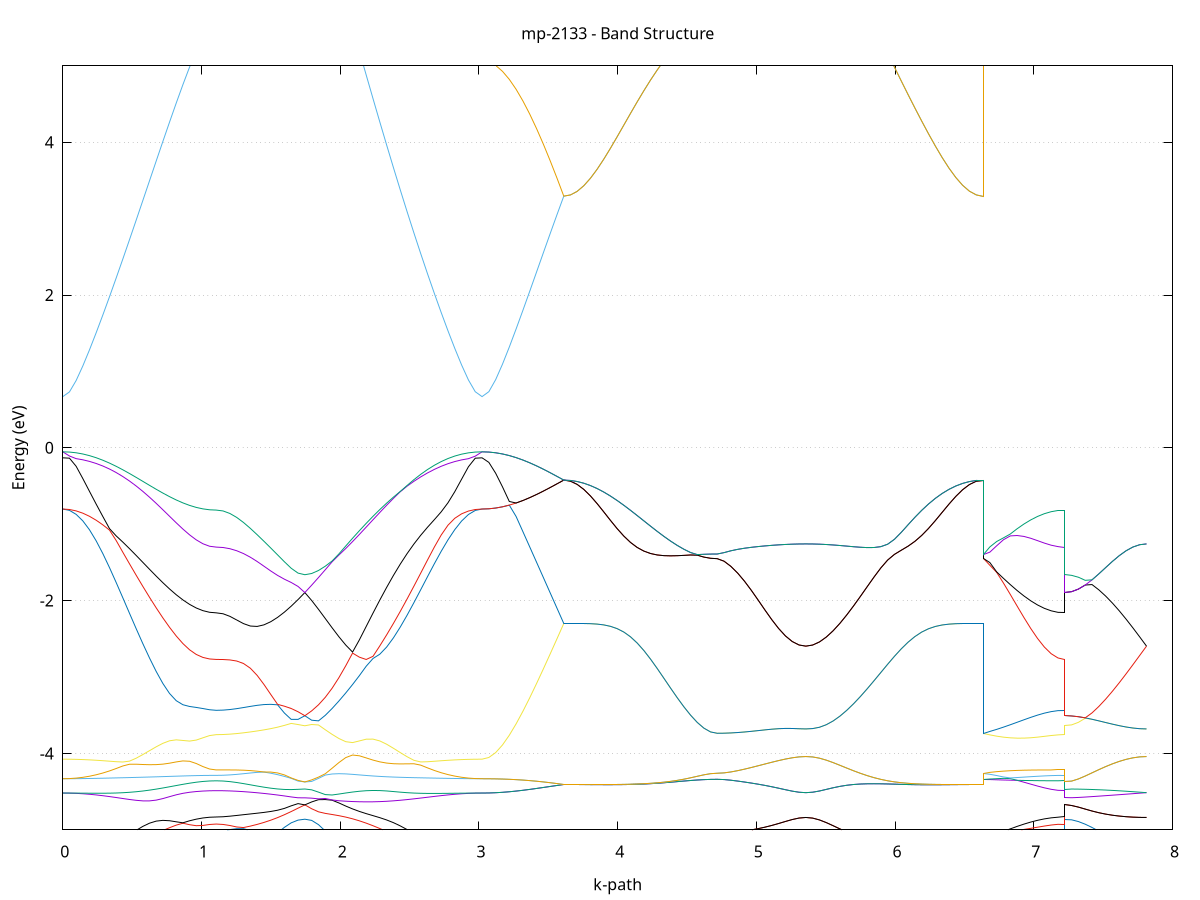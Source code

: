 set title 'mp-2133 - Band Structure'
set xlabel 'k-path'
set ylabel 'Energy (eV)'
set grid y
set yrange [-5:5]
set terminal png size 800,600
set output 'mp-2133_bands_gnuplot.png'
plot '-' using 1:2 with lines notitle, '-' using 1:2 with lines notitle, '-' using 1:2 with lines notitle, '-' using 1:2 with lines notitle, '-' using 1:2 with lines notitle, '-' using 1:2 with lines notitle, '-' using 1:2 with lines notitle, '-' using 1:2 with lines notitle, '-' using 1:2 with lines notitle, '-' using 1:2 with lines notitle, '-' using 1:2 with lines notitle, '-' using 1:2 with lines notitle, '-' using 1:2 with lines notitle, '-' using 1:2 with lines notitle, '-' using 1:2 with lines notitle, '-' using 1:2 with lines notitle, '-' using 1:2 with lines notitle, '-' using 1:2 with lines notitle, '-' using 1:2 with lines notitle, '-' using 1:2 with lines notitle, '-' using 1:2 with lines notitle, '-' using 1:2 with lines notitle, '-' using 1:2 with lines notitle, '-' using 1:2 with lines notitle, '-' using 1:2 with lines notitle, '-' using 1:2 with lines notitle, '-' using 1:2 with lines notitle, '-' using 1:2 with lines notitle, '-' using 1:2 with lines notitle, '-' using 1:2 with lines notitle, '-' using 1:2 with lines notitle, '-' using 1:2 with lines notitle
0.000000 -17.811614
0.048100 -17.809114
0.096201 -17.801914
0.144301 -17.789814
0.192401 -17.773114
0.240502 -17.751914
0.288602 -17.726614
0.336702 -17.697614
0.384803 -17.665214
0.432903 -17.629814
0.481003 -17.592014
0.529104 -17.552214
0.577204 -17.511114
0.625304 -17.469514
0.673405 -17.427814
0.721505 -17.386814
0.769605 -17.347214
0.817705 -17.309814
0.865806 -17.275314
0.913906 -17.244814
0.962006 -17.219114
1.010107 -17.199614
1.058207 -17.187114
1.106307 -17.182914
1.106307 -17.182914
1.155442 -17.181714
1.204576 -17.178014
1.253710 -17.171914
1.302844 -17.163614
1.351978 -17.153314
1.401112 -17.141114
1.450246 -17.127514
1.499380 -17.112714
1.548515 -17.097114
1.597649 -17.081114
1.646783 -17.064914
1.695917 -17.049314
1.745051 -17.034414
1.745051 -17.034414
1.794183 -17.050214
1.843315 -17.069014
1.892448 -17.090814
1.941580 -17.115914
1.990712 -17.144214
2.039844 -17.175614
2.088976 -17.209714
2.138109 -17.246414
2.187241 -17.285514
2.236373 -17.326514
2.285505 -17.368814
2.334637 -17.412314
2.383769 -17.455914
2.432902 -17.499414
2.482034 -17.542014
2.531166 -17.583214
2.580298 -17.622514
2.629430 -17.659214
2.678563 -17.692914
2.727695 -17.723214
2.776827 -17.749414
2.825959 -17.771414
2.875091 -17.788914
2.924224 -17.801414
2.973356 -17.809014
3.022488 -17.811614
3.022488 -17.811614
3.071591 -17.808914
3.120694 -17.801114
3.169798 -17.788114
3.218901 -17.770114
3.268004 -17.747414
3.317107 -17.720514
3.366211 -17.689714
3.415314 -17.655514
3.464417 -17.618314
3.513520 -17.578914
3.562623 -17.537914
3.611727 -17.495714
3.611727 -17.495714
3.659827 -17.493914
3.707927 -17.488314
3.756028 -17.479214
3.804128 -17.466514
3.852228 -17.450714
3.900329 -17.431814
3.948429 -17.410314
3.996529 -17.386414
4.044630 -17.360714
4.092730 -17.333514
4.140830 -17.305414
4.188931 -17.276814
4.237031 -17.248414
4.285131 -17.220614
4.333232 -17.193914
4.381332 -17.168814
4.429432 -17.146014
4.477533 -17.125814
4.525633 -17.108614
4.573733 -17.094914
4.621833 -17.084814
4.669934 -17.078814
4.718034 -17.076814
4.718034 -17.076814
4.767168 -17.076114
4.816302 -17.074214
4.865437 -17.071114
4.914571 -17.067114
4.963705 -17.062114
5.012839 -17.056514
5.061973 -17.050514
5.111107 -17.044414
5.160241 -17.038714
5.209375 -17.033614
5.258509 -17.029514
5.307644 -17.026814
5.356778 -17.025814
5.356778 -17.025814
5.405910 -17.026814
5.455042 -17.030314
5.504174 -17.036314
5.553306 -17.045014
5.602439 -17.056614
5.651571 -17.071114
5.700703 -17.088314
5.749835 -17.108314
5.798967 -17.130814
5.848100 -17.155414
5.897232 -17.181914
5.946364 -17.209914
5.995496 -17.239014
6.044628 -17.268514
6.093761 -17.298114
6.142893 -17.327214
6.192025 -17.355314
6.241157 -17.381914
6.290289 -17.406714
6.339422 -17.429114
6.388554 -17.448714
6.437686 -17.465314
6.486818 -17.478414
6.535950 -17.488014
6.585083 -17.493814
6.634215 -17.495714
6.634215 -17.076814
6.683318 -17.089914
6.732421 -17.103014
6.781524 -17.115814
6.830628 -17.128214
6.879731 -17.139814
6.928834 -17.150514
6.977937 -17.159914
7.027041 -17.168014
7.076144 -17.174414
7.125247 -17.179114
7.174350 -17.181914
7.223453 -17.182914
7.223453 -17.034414
7.272557 -17.034314
7.321660 -17.033814
7.370763 -17.033114
7.419866 -17.032214
7.468970 -17.031314
7.518073 -17.030214
7.567176 -17.029114
7.616279 -17.028114
7.665382 -17.027214
7.714486 -17.026414
7.763589 -17.025914
7.812692 -17.025814
e
0.000000 -17.163114
0.048100 -17.162014
0.096201 -17.158714
0.144301 -17.153214
0.192401 -17.145614
0.240502 -17.136214
0.288602 -17.125214
0.336702 -17.112714
0.384803 -17.099314
0.432903 -17.085214
0.481003 -17.070614
0.529104 -17.056114
0.577204 -17.042114
0.625304 -17.028914
0.673405 -17.016914
0.721505 -17.006414
0.769605 -16.997714
0.817705 -16.991214
0.865806 -16.986714
0.913906 -16.984214
0.962006 -16.983414
1.010107 -16.983714
1.058207 -16.984414
1.106307 -16.984714
1.106307 -16.984714
1.155442 -16.984714
1.204576 -16.984614
1.253710 -16.984714
1.302844 -16.984914
1.351978 -16.985514
1.401112 -16.986714
1.450246 -16.988814
1.499380 -16.991914
1.548515 -16.996414
1.597649 -17.002614
1.646783 -17.010814
1.695917 -17.021414
1.745051 -17.034414
1.745051 -17.034414
1.794183 -17.020714
1.843315 -17.008514
1.892448 -16.998114
1.941580 -16.989914
1.990712 -16.984114
2.039844 -16.980814
2.088976 -16.979814
2.138109 -16.981514
2.187241 -16.985814
2.236373 -16.992414
2.285505 -17.001214
2.334637 -17.011914
2.383769 -17.024214
2.432902 -17.037814
2.482034 -17.052214
2.531166 -17.067214
2.580298 -17.082214
2.629430 -17.096814
2.678563 -17.110714
2.727695 -17.123614
2.776827 -17.135014
2.825959 -17.144914
2.875091 -17.152814
2.924224 -17.158614
2.973356 -17.161914
3.022488 -17.163114
3.022488 -17.163114
3.071591 -17.166014
3.120694 -17.174914
3.169798 -17.189214
3.218901 -17.208814
3.268004 -17.233314
3.317107 -17.262414
3.366211 -17.295414
3.415314 -17.331714
3.464417 -17.370414
3.513520 -17.411414
3.562623 -17.453414
3.611727 -17.495714
3.611727 -17.495714
3.659827 -17.493914
3.707927 -17.488314
3.756028 -17.479214
3.804128 -17.466514
3.852228 -17.450714
3.900329 -17.431814
3.948429 -17.410314
3.996529 -17.386414
4.044630 -17.360714
4.092730 -17.333514
4.140830 -17.305414
4.188931 -17.276814
4.237031 -17.248414
4.285131 -17.220614
4.333232 -17.193914
4.381332 -17.168814
4.429432 -17.146014
4.477533 -17.125814
4.525633 -17.108614
4.573733 -17.094914
4.621833 -17.084814
4.669934 -17.078814
4.718034 -17.076814
4.718034 -17.076814
4.767168 -17.076114
4.816302 -17.074214
4.865437 -17.071114
4.914571 -17.067114
4.963705 -17.062114
5.012839 -17.056514
5.061973 -17.050514
5.111107 -17.044414
5.160241 -17.038714
5.209375 -17.033614
5.258509 -17.029514
5.307644 -17.026814
5.356778 -17.025814
5.356778 -17.025814
5.405910 -17.026814
5.455042 -17.030314
5.504174 -17.036314
5.553306 -17.045014
5.602439 -17.056614
5.651571 -17.071114
5.700703 -17.088314
5.749835 -17.108314
5.798967 -17.130814
5.848100 -17.155414
5.897232 -17.181914
5.946364 -17.209914
5.995496 -17.239014
6.044628 -17.268514
6.093761 -17.298114
6.142893 -17.327214
6.192025 -17.355314
6.241157 -17.381914
6.290289 -17.406714
6.339422 -17.429114
6.388554 -17.448714
6.437686 -17.465314
6.486818 -17.478414
6.535950 -17.488014
6.585083 -17.493814
6.634215 -17.495714
6.634215 -17.076814
6.683318 -17.063914
6.732421 -17.051614
6.781524 -17.039814
6.830628 -17.029014
6.879731 -17.019014
6.928834 -17.010114
6.977937 -17.002514
7.027041 -16.996114
7.076144 -16.991114
7.125247 -16.987614
7.174350 -16.985414
7.223453 -16.984714
7.223453 -17.034414
7.272557 -17.034314
7.321660 -17.033814
7.370763 -17.033114
7.419866 -17.032214
7.468970 -17.031314
7.518073 -17.030214
7.567176 -17.029114
7.616279 -17.028014
7.665382 -17.027214
7.714486 -17.026414
7.763589 -17.025914
7.812692 -17.025814
e
0.000000 -5.568314
0.048100 -5.573714
0.096201 -5.582614
0.144301 -5.595014
0.192401 -5.611414
0.240502 -5.631414
0.288602 -5.654214
0.336702 -5.678914
0.384803 -5.704314
0.432903 -5.729514
0.481003 -5.753314
0.529104 -5.774614
0.577204 -5.792714
0.625304 -5.806614
0.673405 -5.816014
0.721505 -5.820314
0.769605 -5.819714
0.817705 -5.814314
0.865806 -5.804914
0.913906 -5.792714
0.962006 -5.779514
1.010107 -5.767614
1.058207 -5.759114
1.106307 -5.756014
1.106307 -5.756014
1.155442 -5.753314
1.204576 -5.745114
1.253710 -5.732214
1.302844 -5.715314
1.351978 -5.696114
1.401112 -5.676214
1.450246 -5.657714
1.499380 -5.642614
1.548515 -5.631914
1.597649 -5.625314
1.646783 -5.622114
1.695917 -5.620914
1.745051 -5.620714
1.745051 -5.620714
1.794183 -5.620714
1.843315 -5.620214
1.892448 -5.619014
1.941580 -5.616814
1.990712 -5.613414
2.039844 -5.608914
2.088976 -5.603214
2.138109 -5.596514
2.187241 -5.605014
2.236373 -5.648114
2.285505 -5.681314
2.334637 -5.704714
2.383769 -5.718914
2.432902 -5.724614
2.482034 -5.722914
2.531166 -5.714914
2.580298 -5.702114
2.629430 -5.685614
2.678563 -5.666914
2.727695 -5.647314
2.776827 -5.628014
2.825959 -5.610314
2.875091 -5.595014
2.924224 -5.582814
2.973356 -5.573914
3.022488 -5.568314
3.022488 -5.568314
3.071591 -5.569114
3.120694 -5.577214
3.169798 -5.590314
3.218901 -5.607614
3.268004 -5.628114
3.317107 -5.650914
3.366211 -5.681314
3.415314 -5.713514
3.464417 -5.737314
3.513520 -5.752514
3.562623 -5.759414
3.611727 -5.758514
3.611727 -5.758514
3.659827 -5.759514
3.707927 -5.762614
3.756028 -5.767814
3.804128 -5.775014
3.852228 -5.784014
3.900329 -5.794614
3.948429 -5.806414
3.996529 -5.818914
4.044630 -5.831714
4.092730 -5.844314
4.140830 -5.856014
4.188931 -5.866614
4.237031 -5.875714
4.285131 -5.883114
4.333232 -5.888714
4.381332 -5.892614
4.429432 -5.894914
4.477533 -5.896014
4.525633 -5.896114
4.573733 -5.895714
4.621833 -5.895114
4.669934 -5.894614
4.718034 -5.894414
4.718034 -5.894414
4.767168 -5.890514
4.816302 -5.879114
4.865437 -5.860614
4.914571 -5.835314
4.963705 -5.804314
5.012839 -5.768614
5.061973 -5.729514
5.111107 -5.688614
5.160241 -5.647814
5.209375 -5.609414
5.258509 -5.576314
5.307644 -5.552914
5.356778 -5.544314
5.356778 -5.544314
5.405910 -5.552514
5.455042 -5.573214
5.504174 -5.601214
5.553306 -5.632514
5.602439 -5.665114
5.651571 -5.697314
5.700703 -5.727914
5.749835 -5.755914
5.798967 -5.780614
5.848100 -5.801214
5.897232 -5.817314
5.946364 -5.828814
5.995496 -5.835714
6.044628 -5.838314
6.093761 -5.836914
6.142893 -5.832214
6.192025 -5.824814
6.241157 -5.815614
6.290289 -5.805214
6.339422 -5.794614
6.388554 -5.784514
6.437686 -5.775514
6.486818 -5.768214
6.535950 -5.762814
6.585083 -5.759614
6.634215 -5.758514
6.634215 -5.894414
6.683318 -5.899114
6.732421 -5.896514
6.781524 -5.887514
6.830628 -5.873414
6.879731 -5.855614
6.928834 -5.835714
6.977937 -5.815314
7.027041 -5.796114
7.076144 -5.779514
7.125247 -5.766814
7.174350 -5.758814
7.223453 -5.756014
7.223453 -5.620714
7.272557 -5.618914
7.321660 -5.613614
7.370763 -5.604614
7.419866 -5.592114
7.468970 -5.576014
7.518073 -5.556314
7.567176 -5.533114
7.616279 -5.506314
7.665382 -5.500114
7.714486 -5.524314
7.763589 -5.539214
7.812692 -5.544314
e
0.000000 -5.568114
0.048100 -5.566814
0.096201 -5.562514
0.144301 -5.555614
0.192401 -5.546214
0.240502 -5.534514
0.288602 -5.520914
0.336702 -5.505814
0.384803 -5.493714
0.432903 -5.487314
0.481003 -5.484814
0.529104 -5.485514
0.577204 -5.488214
0.625304 -5.492014
0.673405 -5.496314
0.721505 -5.500514
0.769605 -5.504714
0.817705 -5.508714
0.865806 -5.512414
0.913906 -5.516014
0.962006 -5.519214
1.010107 -5.522014
1.058207 -5.523914
1.106307 -5.524614
1.106307 -5.524614
1.155442 -5.518014
1.204576 -5.498314
1.253710 -5.465814
1.302844 -5.421014
1.351978 -5.364614
1.401112 -5.357714
1.450246 -5.351214
1.499380 -5.338414
1.548515 -5.319314
1.597649 -5.295514
1.646783 -5.269114
1.695917 -5.242514
1.745051 -5.217714
1.745051 -5.217714
1.794183 -5.241414
1.843315 -5.266414
1.892448 -5.294614
1.941580 -5.329314
1.990712 -5.374714
2.039844 -5.431514
2.088976 -5.493314
2.138109 -5.552714
2.187241 -5.588814
2.236373 -5.580214
2.285505 -5.571014
2.334637 -5.561514
2.383769 -5.552014
2.432902 -5.543114
2.482034 -5.535314
2.531166 -5.529514
2.580298 -5.526314
2.629430 -5.526214
2.678563 -5.529214
2.727695 -5.534614
2.776827 -5.541614
2.825959 -5.549114
2.875091 -5.556414
2.924224 -5.562514
2.973356 -5.566714
3.022488 -5.568114
3.022488 -5.568114
3.071591 -5.567914
3.120694 -5.566514
3.169798 -5.564314
3.218901 -5.561114
3.268004 -5.595514
3.317107 -5.641414
3.366211 -5.674614
3.415314 -5.697814
3.464417 -5.719114
3.513520 -5.737214
3.562623 -5.750814
3.611727 -5.758514
3.611727 -5.758514
3.659827 -5.759514
3.707927 -5.762614
3.756028 -5.767814
3.804128 -5.775014
3.852228 -5.784014
3.900329 -5.794614
3.948429 -5.806414
3.996529 -5.818914
4.044630 -5.831714
4.092730 -5.844314
4.140830 -5.856014
4.188931 -5.866614
4.237031 -5.875714
4.285131 -5.883114
4.333232 -5.888714
4.381332 -5.892614
4.429432 -5.894914
4.477533 -5.896014
4.525633 -5.896114
4.573733 -5.895714
4.621833 -5.895114
4.669934 -5.894614
4.718034 -5.894414
4.718034 -5.894414
4.767168 -5.890514
4.816302 -5.879114
4.865437 -5.860614
4.914571 -5.835314
4.963705 -5.804314
5.012839 -5.768614
5.061973 -5.729514
5.111107 -5.688614
5.160241 -5.647814
5.209375 -5.609414
5.258509 -5.576314
5.307644 -5.552914
5.356778 -5.544314
5.356778 -5.544314
5.405910 -5.552514
5.455042 -5.573214
5.504174 -5.601214
5.553306 -5.632514
5.602439 -5.665114
5.651571 -5.697314
5.700703 -5.727914
5.749835 -5.755914
5.798967 -5.780614
5.848100 -5.801214
5.897232 -5.817314
5.946364 -5.828814
5.995496 -5.835714
6.044628 -5.838314
6.093761 -5.836914
6.142893 -5.832214
6.192025 -5.824814
6.241157 -5.815614
6.290289 -5.805214
6.339422 -5.794614
6.388554 -5.784514
6.437686 -5.775514
6.486818 -5.768214
6.535950 -5.762814
6.585083 -5.759614
6.634215 -5.758514
6.634215 -5.894414
6.683318 -5.881714
6.732421 -5.861114
6.781524 -5.832614
6.830628 -5.797214
6.879731 -5.756014
6.928834 -5.711214
6.977937 -5.665114
7.027041 -5.620914
7.076144 -5.581814
7.125247 -5.551014
7.174350 -5.531414
7.223453 -5.524614
7.223453 -5.217714
7.272557 -5.223514
7.321660 -5.240614
7.370763 -5.268014
7.419866 -5.303514
7.468970 -5.344414
7.518073 -5.387514
7.567176 -5.429714
7.616279 -5.468014
7.665382 -5.500114
7.714486 -5.524314
7.763589 -5.539214
7.812692 -5.544314
e
0.000000 -5.566314
0.048100 -5.561814
0.096201 -5.555814
0.144301 -5.548214
0.192401 -5.538814
0.240502 -5.527714
0.288602 -5.515614
0.336702 -5.503714
0.384803 -5.489614
0.432903 -5.472814
0.481003 -5.455914
0.529104 -5.439414
0.577204 -5.423614
0.625304 -5.409014
0.673405 -5.395814
0.721505 -5.384214
0.769605 -5.374314
0.817705 -5.366014
0.865806 -5.359314
0.913906 -5.354014
0.962006 -5.350114
1.010107 -5.347414
1.058207 -5.345814
1.106307 -5.345314
1.106307 -5.345314
1.155442 -5.346414
1.204576 -5.349314
1.253710 -5.353214
1.302844 -5.357014
1.351978 -5.359114
1.401112 -5.298114
1.450246 -5.223914
1.499380 -5.150714
1.548515 -5.128914
1.597649 -5.147914
1.646783 -5.170914
1.695917 -5.194314
1.745051 -5.217714
1.745051 -5.217714
1.794183 -5.195914
1.843315 -5.177814
1.892448 -5.164014
1.941580 -5.154614
1.990712 -5.173114
2.039844 -5.224914
2.088976 -5.261214
2.138109 -5.288714
2.187241 -5.311714
2.236373 -5.332414
2.285505 -5.352014
2.334637 -5.371114
2.383769 -5.390014
2.432902 -5.408714
2.482034 -5.427214
2.531166 -5.445414
2.580298 -5.463214
2.629430 -5.480414
2.678563 -5.496714
2.727695 -5.511914
2.776827 -5.525514
2.825959 -5.537514
2.875091 -5.547514
2.924224 -5.555514
2.973356 -5.561714
3.022488 -5.566314
3.022488 -5.566314
3.071591 -5.567714
3.120694 -5.566414
3.169798 -5.564114
3.218901 -5.560914
3.268004 -5.556914
3.317107 -5.551614
3.366211 -5.545214
3.415314 -5.537714
3.464417 -5.529114
3.513520 -5.519314
3.562623 -5.508614
3.611727 -5.497014
3.611727 -5.497014
3.659827 -5.495814
3.707927 -5.492414
3.756028 -5.486514
3.804128 -5.478114
3.852228 -5.466914
3.900329 -5.453014
3.948429 -5.436214
3.996529 -5.416714
4.044630 -5.394714
4.092730 -5.370214
4.140830 -5.343614
4.188931 -5.315214
4.237031 -5.285214
4.285131 -5.253914
4.333232 -5.221914
4.381332 -5.198814
4.429432 -5.179414
4.477533 -5.162514
4.525633 -5.148414
4.573733 -5.137414
4.621833 -5.129414
4.669934 -5.124614
4.718034 -5.123014
4.718034 -5.123014
4.767168 -5.126314
4.816302 -5.135714
4.865437 -5.149814
4.914571 -5.167414
4.963705 -5.188014
5.012839 -5.211114
5.061973 -5.236214
5.111107 -5.262614
5.160241 -5.289714
5.209375 -5.316214
5.258509 -5.340114
5.307644 -5.357714
5.356778 -5.364314
5.356778 -5.364314
5.405910 -5.358214
5.455042 -5.343514
5.504174 -5.325714
5.553306 -5.308414
5.602439 -5.294114
5.651571 -5.284214
5.700703 -5.280114
5.749835 -5.282414
5.798967 -5.291114
5.848100 -5.304814
5.897232 -5.321614
5.946364 -5.339814
5.995496 -5.358314
6.044628 -5.376214
6.093761 -5.393314
6.142893 -5.409314
6.192025 -5.424114
6.241157 -5.437814
6.290289 -5.450314
6.339422 -5.461514
6.388554 -5.471414
6.437686 -5.480014
6.486818 -5.487114
6.535950 -5.492414
6.585083 -5.495814
6.634215 -5.497014
6.634215 -5.123014
6.683318 -5.155314
6.732421 -5.186014
6.781524 -5.214714
6.830628 -5.241014
6.879731 -5.264814
6.928834 -5.285714
6.977937 -5.303714
7.027041 -5.318514
7.076144 -5.330214
7.125247 -5.338614
7.174350 -5.343614
7.223453 -5.345314
7.223453 -5.217714
7.272557 -5.223514
7.321660 -5.240614
7.370763 -5.267914
7.419866 -5.303414
7.468970 -5.344414
7.518073 -5.387514
7.567176 -5.429714
7.616279 -5.468014
7.665382 -5.475914
7.714486 -5.442114
7.763589 -5.404814
7.812692 -5.364314
e
0.000000 -5.414914
0.048100 -5.411814
0.096201 -5.403414
0.144301 -5.395414
0.192401 -5.393514
0.240502 -5.393914
0.288602 -5.393914
0.336702 -5.391814
0.384803 -5.385614
0.432903 -5.373414
0.481003 -5.354714
0.529104 -5.330214
0.577204 -5.301114
0.625304 -5.268414
0.673405 -5.232814
0.721505 -5.194914
0.769605 -5.155414
0.817705 -5.115114
0.865806 -5.075214
0.913906 -5.038214
0.962006 -5.009614
1.010107 -5.000214
1.058207 -5.003914
1.106307 -5.006314
1.106307 -5.006314
1.155442 -5.004014
1.204576 -4.997114
1.253710 -4.985914
1.302844 -4.985714
1.351978 -5.010114
1.401112 -5.035114
1.450246 -5.059314
1.499380 -5.076214
1.548515 -5.039714
1.597649 -4.968114
1.646783 -4.909014
1.695917 -4.873514
1.745051 -4.861614
1.745051 -4.861614
1.794183 -4.877114
1.843315 -4.932714
1.892448 -5.016514
1.941580 -5.101914
1.990712 -5.150214
2.039844 -5.151414
2.088976 -5.158814
2.138109 -5.172414
2.187241 -5.191914
2.236373 -5.215914
2.285505 -5.242614
2.334637 -5.270414
2.383769 -5.297614
2.432902 -5.322814
2.482034 -5.345214
2.531166 -5.363714
2.580298 -5.377714
2.629430 -5.387114
2.678563 -5.392114
2.727695 -5.393914
2.776827 -5.393814
2.825959 -5.393314
2.875091 -5.394914
2.924224 -5.402914
2.973356 -5.411614
3.022488 -5.414914
3.022488 -5.414914
3.071591 -5.425514
3.120694 -5.455114
3.169798 -5.497514
3.218901 -5.546214
3.268004 -5.556714
3.317107 -5.551414
3.366211 -5.545114
3.415314 -5.537614
3.464417 -5.528914
3.513520 -5.519214
3.562623 -5.508514
3.611727 -5.497014
3.611727 -5.497014
3.659827 -5.495814
3.707927 -5.492414
3.756028 -5.486514
3.804128 -5.478114
3.852228 -5.466914
3.900329 -5.453014
3.948429 -5.436214
3.996529 -5.416714
4.044630 -5.394714
4.092730 -5.370214
4.140830 -5.343614
4.188931 -5.315214
4.237031 -5.285214
4.285131 -5.253914
4.333232 -5.221914
4.381332 -5.198814
4.429432 -5.179414
4.477533 -5.162514
4.525633 -5.148414
4.573733 -5.137414
4.621833 -5.129414
4.669934 -5.124614
4.718034 -5.123014
4.718034 -5.123014
4.767168 -5.126314
4.816302 -5.135714
4.865437 -5.149814
4.914571 -5.167414
4.963705 -5.188014
5.012839 -5.211114
5.061973 -5.236214
5.111107 -5.262614
5.160241 -5.289714
5.209375 -5.316214
5.258509 -5.340114
5.307644 -5.357714
5.356778 -5.364314
5.356778 -5.364314
5.405910 -5.358214
5.455042 -5.343514
5.504174 -5.325714
5.553306 -5.308414
5.602439 -5.294114
5.651571 -5.284214
5.700703 -5.280114
5.749835 -5.282414
5.798967 -5.291114
5.848100 -5.304814
5.897232 -5.321614
5.946364 -5.339814
5.995496 -5.358314
6.044628 -5.376214
6.093761 -5.393314
6.142893 -5.409314
6.192025 -5.424114
6.241157 -5.437814
6.290289 -5.450314
6.339422 -5.461514
6.388554 -5.471414
6.437686 -5.480014
6.486818 -5.487114
6.535950 -5.492414
6.585083 -5.495814
6.634215 -5.497014
6.634215 -5.123014
6.683318 -5.089514
6.732421 -5.055414
6.781524 -5.042614
6.830628 -5.039414
6.879731 -5.035214
6.928834 -5.030014
6.977937 -5.024514
7.027041 -5.018914
7.076144 -5.013914
7.125247 -5.009914
7.174350 -5.007214
7.223453 -5.006314
7.223453 -4.861614
7.272557 -4.869614
7.321660 -4.892414
7.370763 -4.927014
7.419866 -4.970014
7.468970 -5.018414
7.518073 -5.069814
7.567176 -5.122214
7.616279 -5.174314
7.665382 -5.225214
7.714486 -5.274214
7.763589 -5.320614
7.812692 -5.364314
e
0.000000 -5.381214
0.048100 -5.381014
0.096201 -5.379314
0.144301 -5.370114
0.192401 -5.349314
0.240502 -5.331814
0.288602 -5.310614
0.336702 -5.286014
0.384803 -5.258314
0.432903 -5.227714
0.481003 -5.194514
0.529104 -5.159314
0.577204 -5.122414
0.625304 -5.084614
0.673405 -5.046514
0.721505 -5.009014
0.769605 -4.972814
0.817705 -4.939114
0.865806 -4.914314
0.913906 -4.933514
0.962006 -4.946614
1.010107 -4.943214
1.058207 -4.930714
1.106307 -4.925014
1.106307 -4.925014
1.155442 -4.930214
1.204576 -4.944014
1.253710 -4.963214
1.302844 -4.970814
1.351978 -4.952014
1.401112 -4.929714
1.450246 -4.903914
1.499380 -4.874314
1.548515 -4.840714
1.597649 -4.802814
1.646783 -4.761214
1.695917 -4.717114
1.745051 -4.673914
1.745051 -4.673914
1.794183 -4.724714
1.843315 -4.764914
1.892448 -4.785414
1.941580 -4.800014
1.990712 -4.815414
2.039844 -4.833914
2.088976 -4.856314
2.138109 -4.882814
2.187241 -4.913214
2.236373 -4.947014
2.285505 -4.983614
2.334637 -5.022314
2.383769 -5.062014
2.432902 -5.102114
2.482034 -5.141514
2.531166 -5.179614
2.580298 -5.215714
2.629430 -5.249114
2.678563 -5.279314
2.727695 -5.306014
2.776827 -5.328814
2.825959 -5.347614
2.875091 -5.369114
2.924224 -5.379214
2.973356 -5.381014
3.022488 -5.381214
3.022488 -5.381214
3.071591 -5.382414
3.120694 -5.386014
3.169798 -5.391914
3.218901 -5.399714
3.268004 -5.409414
3.317107 -5.420414
3.366211 -5.432514
3.415314 -5.445314
3.464417 -5.458514
3.513520 -5.471714
3.562623 -5.484614
3.611727 -5.496814
3.611727 -5.496814
3.659827 -5.495114
3.707927 -5.490014
3.756028 -5.481514
3.804128 -5.469814
3.852228 -5.455114
3.900329 -5.437714
3.948429 -5.417714
3.996529 -5.395614
4.044630 -5.371814
4.092730 -5.346714
4.140830 -5.320914
4.188931 -5.294814
4.237031 -5.269014
4.285131 -5.244114
4.333232 -5.220614
4.381332 -5.189714
4.429432 -5.158014
4.477533 -5.127714
4.525633 -5.100214
4.573733 -5.076614
4.621833 -5.058414
4.669934 -5.046914
4.718034 -5.042914
4.718034 -5.042914
4.767168 -5.040714
4.816302 -5.034714
4.865437 -5.025914
4.914571 -5.014814
4.963705 -5.001314
5.012839 -4.985114
5.061973 -4.965814
5.111107 -4.943314
5.160241 -4.918114
5.209375 -4.891414
5.258509 -4.866014
5.307644 -4.846514
5.356778 -4.838814
5.356778 -4.838814
5.405910 -4.847214
5.455042 -4.871114
5.504174 -4.906014
5.553306 -4.946614
5.602439 -4.988614
5.651571 -5.028914
5.700703 -5.065314
5.749835 -5.097014
5.798967 -5.124114
5.848100 -5.148214
5.897232 -5.171614
5.946364 -5.195914
5.995496 -5.222214
6.044628 -5.250514
6.093761 -5.280614
6.142893 -5.311514
6.192025 -5.342514
6.241157 -5.372614
6.290289 -5.400714
6.339422 -5.426114
6.388554 -5.448114
6.437686 -5.466114
6.486818 -5.479914
6.535950 -5.489514
6.585083 -5.495014
6.634215 -5.496814
6.634215 -5.042914
6.683318 -5.044514
6.732421 -5.044314
6.781524 -5.027414
6.830628 -5.018414
6.879731 -5.007714
6.928834 -4.995214
6.977937 -4.981214
7.027041 -4.966214
7.076144 -4.951214
7.125247 -4.937914
7.174350 -4.928514
7.223453 -4.925014
7.223453 -4.673914
7.272557 -4.682314
7.321660 -4.703214
7.370763 -4.729214
7.419866 -4.754514
7.468970 -4.776714
7.518073 -4.795014
7.567176 -4.809514
7.616279 -4.820614
7.665382 -4.828814
7.714486 -4.834514
7.763589 -4.837814
7.812692 -4.838814
e
0.000000 -5.381114
0.048100 -5.379114
0.096201 -5.373114
0.144301 -5.363214
0.192401 -5.347414
0.240502 -5.314614
0.288602 -5.274314
0.336702 -5.227714
0.384803 -5.176014
0.432903 -5.120614
0.481003 -5.063414
0.529104 -5.007114
0.577204 -4.955414
0.625304 -4.913514
0.673405 -4.886614
0.721505 -4.876914
0.769605 -4.881614
0.817705 -4.895614
0.865806 -4.908614
0.913906 -4.882314
0.962006 -4.861114
1.010107 -4.845414
1.058207 -4.835814
1.106307 -4.832614
1.106307 -4.832614
1.155442 -4.829514
1.204576 -4.821914
1.253710 -4.812514
1.302844 -4.802614
1.351978 -4.792914
1.401112 -4.783114
1.450246 -4.772614
1.499380 -4.760314
1.548515 -4.744014
1.597649 -4.720214
1.646783 -4.686514
1.695917 -4.657614
1.745051 -4.673914
1.745051 -4.673914
1.794183 -4.635614
1.843315 -4.606014
1.892448 -4.604514
1.941580 -4.612914
1.990712 -4.648914
2.039844 -4.689514
2.088976 -4.726814
2.138109 -4.759714
2.187241 -4.788514
2.236373 -4.814914
2.285505 -4.841614
2.334637 -4.871514
2.383769 -4.906914
2.432902 -4.949114
2.482034 -4.997814
2.531166 -5.051514
2.580298 -5.107714
2.629430 -5.163914
2.678563 -5.217714
2.727695 -5.267014
2.776827 -5.309914
2.825959 -5.344714
2.875091 -5.362214
2.924224 -5.372714
2.973356 -5.379014
3.022488 -5.381114
3.022488 -5.381114
3.071591 -5.382314
3.120694 -5.385914
3.169798 -5.391814
3.218901 -5.399614
3.268004 -5.409214
3.317107 -5.420314
3.366211 -5.432414
3.415314 -5.445214
3.464417 -5.458314
3.513520 -5.471514
3.562623 -5.484414
3.611727 -5.496814
3.611727 -5.496814
3.659827 -5.495114
3.707927 -5.490014
3.756028 -5.481514
3.804128 -5.469814
3.852228 -5.455114
3.900329 -5.437714
3.948429 -5.417714
3.996529 -5.395614
4.044630 -5.371814
4.092730 -5.346714
4.140830 -5.320914
4.188931 -5.294814
4.237031 -5.269014
4.285131 -5.244114
4.333232 -5.220614
4.381332 -5.189714
4.429432 -5.158014
4.477533 -5.127714
4.525633 -5.100214
4.573733 -5.076614
4.621833 -5.058414
4.669934 -5.046914
4.718034 -5.042914
4.718034 -5.042914
4.767168 -5.040714
4.816302 -5.034714
4.865437 -5.025914
4.914571 -5.014814
4.963705 -5.001314
5.012839 -4.985114
5.061973 -4.965814
5.111107 -4.943314
5.160241 -4.918114
5.209375 -4.891414
5.258509 -4.866014
5.307644 -4.846514
5.356778 -4.838814
5.356778 -4.838814
5.405910 -4.847214
5.455042 -4.871114
5.504174 -4.906014
5.553306 -4.946614
5.602439 -4.988614
5.651571 -5.028914
5.700703 -5.065314
5.749835 -5.097014
5.798967 -5.124114
5.848100 -5.148214
5.897232 -5.171614
5.946364 -5.195914
5.995496 -5.222214
6.044628 -5.250514
6.093761 -5.280614
6.142893 -5.311514
6.192025 -5.342514
6.241157 -5.372614
6.290289 -5.400714
6.339422 -5.426114
6.388554 -5.448114
6.437686 -5.466114
6.486818 -5.479914
6.535950 -5.489514
6.585083 -5.495014
6.634215 -5.496814
6.634215 -5.042914
6.683318 -5.039614
6.732421 -5.034414
6.781524 -5.021314
6.830628 -4.987914
6.879731 -4.955814
6.928834 -4.926014
6.977937 -4.899214
7.027041 -4.876214
7.076144 -4.857514
7.125247 -4.843814
7.174350 -4.835414
7.223453 -4.832614
7.223453 -4.673914
7.272557 -4.682214
7.321660 -4.703214
7.370763 -4.729114
7.419866 -4.754514
7.468970 -4.776714
7.518073 -4.795014
7.567176 -4.809514
7.616279 -4.820614
7.665382 -4.828814
7.714486 -4.834514
7.763589 -4.837814
7.812692 -4.838814
e
0.000000 -4.519214
0.048100 -4.520214
0.096201 -4.523314
0.144301 -4.528314
0.192401 -4.535214
0.240502 -4.543814
0.288602 -4.553914
0.336702 -4.565414
0.384803 -4.577814
0.432903 -4.590814
0.481003 -4.603414
0.529104 -4.614414
0.577204 -4.621614
0.625304 -4.621714
0.673405 -4.611714
0.721505 -4.591614
0.769605 -4.566514
0.817705 -4.542314
0.865806 -4.522914
0.913906 -4.508914
0.962006 -4.499514
1.010107 -4.493214
1.058207 -4.489414
1.106307 -4.488114
1.106307 -4.488114
1.155442 -4.488914
1.204576 -4.491414
1.253710 -4.495514
1.302844 -4.500914
1.351978 -4.507614
1.401112 -4.515414
1.450246 -4.524314
1.499380 -4.534114
1.548515 -4.545014
1.597649 -4.557014
1.646783 -4.570114
1.695917 -4.581214
1.745051 -4.581814
1.745051 -4.581814
1.794183 -4.586214
1.843315 -4.595214
1.892448 -4.590314
1.941580 -4.609314
1.990712 -4.620114
2.039844 -4.626014
2.088976 -4.630414
2.138109 -4.633214
2.187241 -4.634414
2.236373 -4.633814
2.285505 -4.631314
2.334637 -4.627114
2.383769 -4.621114
2.432902 -4.613614
2.482034 -4.604914
2.531166 -4.595114
2.580298 -4.584714
2.629430 -4.574014
2.678563 -4.563314
2.727695 -4.553114
2.776827 -4.543714
2.825959 -4.535414
2.875091 -4.528614
2.924224 -4.523514
2.973356 -4.520314
3.022488 -4.519214
3.022488 -4.519214
3.071591 -4.518114
3.120694 -4.514914
3.169798 -4.509614
3.218901 -4.502314
3.268004 -4.493414
3.317107 -4.483014
3.366211 -4.471514
3.415314 -4.459114
3.464417 -4.446214
3.513520 -4.433114
3.562623 -4.420014
3.611727 -4.407314
3.611727 -4.407314
3.659827 -4.407414
3.707927 -4.407614
3.756028 -4.408114
3.804128 -4.408614
3.852228 -4.409114
3.900329 -4.409514
3.948429 -4.409614
3.996529 -4.409314
4.044630 -4.408414
4.092730 -4.406814
4.140830 -4.404414
4.188931 -4.401014
4.237031 -4.396514
4.285131 -4.391014
4.333232 -4.384614
4.381332 -4.377414
4.429432 -4.369814
4.477533 -4.362114
4.525633 -4.354914
4.573733 -4.348514
4.621833 -4.343614
4.669934 -4.340414
4.718034 -4.339314
4.718034 -4.339314
4.767168 -4.342714
4.816302 -4.351314
4.865437 -4.362514
4.914571 -4.375014
4.963705 -4.388514
5.012839 -4.403214
5.061973 -4.419114
5.111107 -4.436714
5.160241 -4.455714
5.209375 -4.475414
5.258509 -4.494114
5.307644 -4.508514
5.356778 -4.514114
5.356778 -4.514114
5.405910 -4.508214
5.455042 -4.492314
5.504174 -4.471414
5.553306 -4.450214
5.602439 -4.431814
5.651571 -4.417414
5.700703 -4.407314
5.749835 -4.401114
5.798967 -4.398014
5.848100 -4.397214
5.897232 -4.398214
5.946364 -4.400214
5.995496 -4.402814
6.044628 -4.405514
6.093761 -4.407914
6.142893 -4.409614
6.192025 -4.410614
6.241157 -4.411014
6.290289 -4.410814
6.339422 -4.410314
6.388554 -4.409614
6.437686 -4.408814
6.486818 -4.408214
6.535950 -4.407714
6.585083 -4.407414
6.634215 -4.407314
6.634215 -4.339314
6.683318 -4.342714
6.732421 -4.345714
6.781524 -4.348414
6.830628 -4.350714
6.879731 -4.352714
6.928834 -4.377214
6.977937 -4.402514
7.027041 -4.427614
7.076144 -4.450814
7.125247 -4.470314
7.174350 -4.483414
7.223453 -4.488114
7.223453 -4.581814
7.272557 -4.580514
7.321660 -4.576714
7.370763 -4.571614
7.419866 -4.565814
7.468970 -4.559714
7.518073 -4.553414
7.567176 -4.547014
7.616279 -4.540614
7.665382 -4.534014
7.714486 -4.527414
7.763589 -4.520714
7.812692 -4.514114
e
0.000000 -4.519214
0.048100 -4.519414
0.096201 -4.519914
0.144301 -4.520614
0.192401 -4.521414
0.240502 -4.521814
0.288602 -4.521714
0.336702 -4.520814
0.384803 -4.518614
0.432903 -4.514914
0.481003 -4.509414
0.529104 -4.502014
0.577204 -4.492514
0.625304 -4.481014
0.673405 -4.467714
0.721505 -4.452914
0.769605 -4.437114
0.817705 -4.420914
0.865806 -4.405014
0.913906 -4.390214
0.962006 -4.377414
1.010107 -4.367514
1.058207 -4.361214
1.106307 -4.359014
1.106307 -4.359014
1.155442 -4.361814
1.204576 -4.369514
1.253710 -4.381214
1.302844 -4.395614
1.351978 -4.411314
1.401112 -4.427314
1.450246 -4.442314
1.499380 -4.455514
1.548515 -4.465714
1.597649 -4.472214
1.646783 -4.473814
1.695917 -4.470514
1.745051 -4.466314
1.745051 -4.466314
1.794183 -4.477114
1.843315 -4.507114
1.892448 -4.539414
1.941580 -4.544614
1.990712 -4.532214
2.039844 -4.518514
2.088976 -4.506014
2.138109 -4.495714
2.187241 -4.488614
2.236373 -4.485514
2.285505 -4.486814
2.334637 -4.491914
2.383769 -4.499514
2.432902 -4.507514
2.482034 -4.514414
2.531166 -4.519514
2.580298 -4.522614
2.629430 -4.524114
2.678563 -4.524414
2.727695 -4.523914
2.776827 -4.523014
2.825959 -4.521914
2.875091 -4.520814
2.924224 -4.520014
2.973356 -4.519414
3.022488 -4.519214
3.022488 -4.519214
3.071591 -4.518114
3.120694 -4.514814
3.169798 -4.509514
3.218901 -4.502314
3.268004 -4.493414
3.317107 -4.483014
3.366211 -4.471514
3.415314 -4.459114
3.464417 -4.446214
3.513520 -4.433014
3.562623 -4.420014
3.611727 -4.407314
3.611727 -4.407314
3.659827 -4.407414
3.707927 -4.407614
3.756028 -4.408114
3.804128 -4.408614
3.852228 -4.409114
3.900329 -4.409514
3.948429 -4.409614
3.996529 -4.409314
4.044630 -4.408414
4.092730 -4.406814
4.140830 -4.404414
4.188931 -4.401014
4.237031 -4.396514
4.285131 -4.391014
4.333232 -4.384614
4.381332 -4.377414
4.429432 -4.369814
4.477533 -4.362114
4.525633 -4.354914
4.573733 -4.348514
4.621833 -4.343614
4.669934 -4.340414
4.718034 -4.339314
4.718034 -4.339314
4.767168 -4.342714
4.816302 -4.351314
4.865437 -4.362514
4.914571 -4.375014
4.963705 -4.388514
5.012839 -4.403214
5.061973 -4.419114
5.111107 -4.436714
5.160241 -4.455714
5.209375 -4.475414
5.258509 -4.494114
5.307644 -4.508514
5.356778 -4.514114
5.356778 -4.514114
5.405910 -4.508214
5.455042 -4.492314
5.504174 -4.471414
5.553306 -4.450214
5.602439 -4.431814
5.651571 -4.417414
5.700703 -4.407314
5.749835 -4.401114
5.798967 -4.398014
5.848100 -4.397214
5.897232 -4.398214
5.946364 -4.400214
5.995496 -4.402814
6.044628 -4.405514
6.093761 -4.407914
6.142893 -4.409614
6.192025 -4.410614
6.241157 -4.411014
6.290289 -4.410814
6.339422 -4.410314
6.388554 -4.409614
6.437686 -4.408814
6.486818 -4.408214
6.535950 -4.407714
6.585083 -4.407414
6.634215 -4.407314
6.634215 -4.339314
6.683318 -4.335514
6.732421 -4.331314
6.781524 -4.326714
6.830628 -4.329614
6.879731 -4.352614
6.928834 -4.354414
6.977937 -4.355814
7.027041 -4.357014
7.076144 -4.357914
7.125247 -4.358514
7.174350 -4.358914
7.223453 -4.359014
7.223453 -4.466314
7.272557 -4.466714
7.321660 -4.467914
7.370763 -4.469914
7.419866 -4.472614
7.468970 -4.476014
7.518073 -4.480014
7.567176 -4.484614
7.616279 -4.489814
7.665382 -4.495414
7.714486 -4.501414
7.763589 -4.507714
7.812692 -4.514114
e
0.000000 -4.331814
0.048100 -4.331514
0.096201 -4.330914
0.144301 -4.329914
0.192401 -4.328514
0.240502 -4.326814
0.288602 -4.325014
0.336702 -4.323014
0.384803 -4.320914
0.432903 -4.318814
0.481003 -4.316614
0.529104 -4.314314
0.577204 -4.311914
0.625304 -4.309414
0.673405 -4.306814
0.721505 -4.304114
0.769605 -4.301214
0.817705 -4.298414
0.865806 -4.295614
0.913906 -4.293014
0.962006 -4.290814
1.010107 -4.289114
1.058207 -4.288114
1.106307 -4.287714
1.106307 -4.287714
1.155442 -4.286214
1.204576 -4.281714
1.253710 -4.274814
1.302844 -4.266114
1.351978 -4.256814
1.401112 -4.248514
1.450246 -4.244614
1.499380 -4.259714
1.548515 -4.278514
1.597649 -4.301114
1.646783 -4.326814
1.695917 -4.362214
1.745051 -4.373714
1.745051 -4.373714
1.794183 -4.367314
1.843315 -4.327314
1.892448 -4.283714
1.941580 -4.269614
1.990712 -4.265814
2.039844 -4.268414
2.088976 -4.274514
2.138109 -4.281814
2.187241 -4.289114
2.236373 -4.295814
2.285505 -4.301414
2.334637 -4.306114
2.383769 -4.309914
2.432902 -4.313014
2.482034 -4.315614
2.531166 -4.317814
2.580298 -4.319814
2.629430 -4.321714
2.678563 -4.323514
2.727695 -4.325314
2.776827 -4.326914
2.825959 -4.328514
2.875091 -4.329814
2.924224 -4.330914
2.973356 -4.331514
3.022488 -4.331814
3.022488 -4.331814
3.071591 -4.332214
3.120694 -4.333614
3.169798 -4.336014
3.218901 -4.339314
3.268004 -4.343814
3.317107 -4.349414
3.366211 -4.356314
3.415314 -4.364314
3.464417 -4.373514
3.513520 -4.383814
3.562623 -4.395114
3.611727 -4.407214
3.611727 -4.407214
3.659827 -4.407314
3.707927 -4.407514
3.756028 -4.407714
3.804128 -4.407914
3.852228 -4.408014
3.900329 -4.408014
3.948429 -4.407714
3.996529 -4.406914
4.044630 -4.405614
4.092730 -4.403614
4.140830 -4.400714
4.188931 -4.396814
4.237031 -4.391714
4.285131 -4.385114
4.333232 -4.376714
4.381332 -4.366214
4.429432 -4.353314
4.477533 -4.337814
4.525633 -4.319714
4.573733 -4.299914
4.621833 -4.280614
4.669934 -4.265614
4.718034 -4.259914
4.718034 -4.259914
4.767168 -4.255214
4.816302 -4.243014
4.865437 -4.226114
4.914571 -4.206414
4.963705 -4.184814
5.012839 -4.162114
5.061973 -4.139014
5.111107 -4.116214
5.160241 -4.094314
5.209375 -4.074414
5.258509 -4.057714
5.307644 -4.045914
5.356778 -4.041414
5.356778 -4.041414
5.405910 -4.046614
5.455042 -4.062714
5.504174 -4.088414
5.553306 -4.120514
5.602439 -4.155914
5.651571 -4.192114
5.700703 -4.227514
5.749835 -4.260714
5.798967 -4.291014
5.848100 -4.317614
5.897232 -4.340114
5.946364 -4.358614
5.995496 -4.373014
6.044628 -4.383914
6.093761 -4.391814
6.142893 -4.397514
6.192025 -4.401514
6.241157 -4.404214
6.290289 -4.406014
6.339422 -4.407114
6.388554 -4.407614
6.437686 -4.407714
6.486818 -4.407614
6.535950 -4.407514
6.585083 -4.407314
6.634215 -4.407214
6.634215 -4.259914
6.683318 -4.273614
6.732421 -4.289914
6.781524 -4.308614
6.830628 -4.321614
6.879731 -4.316214
6.928834 -4.310614
6.977937 -4.305014
7.027041 -4.299614
7.076144 -4.294814
7.125247 -4.291014
7.174350 -4.288614
7.223453 -4.287714
7.223453 -4.373714
7.272557 -4.362914
7.321660 -4.334514
7.370763 -4.296514
7.419866 -4.254714
7.468970 -4.212814
7.518073 -4.173014
7.567176 -4.136714
7.616279 -4.104814
7.665382 -4.078314
7.714486 -4.058314
7.763589 -4.045714
7.812692 -4.041414
e
0.000000 -4.331714
0.048100 -4.329714
0.096201 -4.323614
0.144301 -4.313414
0.192401 -4.299014
0.240502 -4.280214
0.288602 -4.257114
0.336702 -4.229714
0.384803 -4.198214
0.432903 -4.164614
0.481003 -4.142114
0.529104 -4.141714
0.577204 -4.145614
0.625304 -4.148114
0.673405 -4.147014
0.721505 -4.140714
0.769605 -4.128314
0.817705 -4.111814
0.865806 -4.098614
0.913906 -4.103114
0.962006 -4.132414
1.010107 -4.172514
1.058207 -4.204614
1.106307 -4.216614
1.106307 -4.216614
1.155442 -4.216514
1.204576 -4.216614
1.253710 -4.217514
1.302844 -4.220114
1.351978 -4.225114
1.401112 -4.233214
1.450246 -4.243414
1.499380 -4.244514
1.548515 -4.255914
1.597649 -4.281614
1.646783 -4.321314
1.695917 -4.353514
1.745051 -4.373614
1.745051 -4.373614
1.794183 -4.347014
1.843315 -4.310714
1.892448 -4.266214
1.941580 -4.194314
1.990712 -4.119914
2.039844 -4.055014
2.088976 -4.021614
2.138109 -4.031414
2.187241 -4.059214
2.236373 -4.087714
2.285505 -4.110914
2.334637 -4.126714
2.383769 -4.135314
2.432902 -4.137914
2.482034 -4.136714
2.531166 -4.135814
2.580298 -4.153714
2.629430 -4.189614
2.678563 -4.223614
2.727695 -4.253014
2.776827 -4.277614
2.825959 -4.297414
2.875091 -4.312514
2.924224 -4.323214
2.973356 -4.329614
3.022488 -4.331714
3.022488 -4.331714
3.071591 -4.332214
3.120694 -4.333614
3.169798 -4.335914
3.218901 -4.339314
3.268004 -4.343814
3.317107 -4.349414
3.366211 -4.356314
3.415314 -4.364314
3.464417 -4.373514
3.513520 -4.383814
3.562623 -4.395114
3.611727 -4.407214
3.611727 -4.407214
3.659827 -4.407314
3.707927 -4.407514
3.756028 -4.407714
3.804128 -4.407914
3.852228 -4.408014
3.900329 -4.408014
3.948429 -4.407714
3.996529 -4.406914
4.044630 -4.405614
4.092730 -4.403614
4.140830 -4.400714
4.188931 -4.396814
4.237031 -4.391714
4.285131 -4.385114
4.333232 -4.376714
4.381332 -4.366214
4.429432 -4.353314
4.477533 -4.337814
4.525633 -4.319714
4.573733 -4.299914
4.621833 -4.280614
4.669934 -4.265614
4.718034 -4.259914
4.718034 -4.259914
4.767168 -4.255214
4.816302 -4.243014
4.865437 -4.226114
4.914571 -4.206414
4.963705 -4.184814
5.012839 -4.162114
5.061973 -4.139014
5.111107 -4.116214
5.160241 -4.094314
5.209375 -4.074414
5.258509 -4.057714
5.307644 -4.045914
5.356778 -4.041414
5.356778 -4.041414
5.405910 -4.046614
5.455042 -4.062714
5.504174 -4.088414
5.553306 -4.120514
5.602439 -4.155914
5.651571 -4.192114
5.700703 -4.227514
5.749835 -4.260714
5.798967 -4.291014
5.848100 -4.317614
5.897232 -4.340114
5.946364 -4.358614
5.995496 -4.373014
6.044628 -4.383914
6.093761 -4.391814
6.142893 -4.397514
6.192025 -4.401514
6.241157 -4.404214
6.290289 -4.406014
6.339422 -4.407114
6.388554 -4.407614
6.437686 -4.407714
6.486818 -4.407614
6.535950 -4.407514
6.585083 -4.407314
6.634215 -4.407214
6.634215 -4.259914
6.683318 -4.248514
6.732421 -4.239314
6.781524 -4.232214
6.830628 -4.226814
6.879731 -4.222914
6.928834 -4.220214
6.977937 -4.218414
7.027041 -4.217414
7.076144 -4.216914
7.125247 -4.216714
7.174350 -4.216614
7.223453 -4.216614
7.223453 -4.373614
7.272557 -4.362814
7.321660 -4.334514
7.370763 -4.296414
7.419866 -4.254614
7.468970 -4.212814
7.518073 -4.173014
7.567176 -4.136714
7.616279 -4.104814
7.665382 -4.078314
7.714486 -4.058314
7.763589 -4.045714
7.812692 -4.041414
e
0.000000 -4.075814
0.048100 -4.076314
0.096201 -4.078114
0.144301 -4.080914
0.192401 -4.084914
0.240502 -4.089814
0.288602 -4.095714
0.336702 -4.102214
0.384803 -4.108714
0.432903 -4.112814
0.481003 -4.101314
0.529104 -4.062914
0.577204 -4.015114
0.625304 -3.964314
0.673405 -3.913814
0.721505 -3.868314
0.769605 -3.835114
0.817705 -3.822714
0.865806 -3.830814
0.913906 -3.838914
0.962006 -3.825814
1.010107 -3.796114
1.058207 -3.766914
1.106307 -3.754714
1.106307 -3.754714
1.155442 -3.753014
1.204576 -3.748214
1.253710 -3.740614
1.302844 -3.730814
1.351978 -3.719314
1.401112 -3.706514
1.450246 -3.692214
1.499380 -3.676014
1.548515 -3.656814
1.597649 -3.633514
1.646783 -3.607614
1.695917 -3.622414
1.745051 -3.638514
1.745051 -3.638514
1.794183 -3.621914
1.843315 -3.627914
1.892448 -3.690714
1.941580 -3.751014
1.990712 -3.805414
2.039844 -3.846814
2.088976 -3.858614
2.138109 -3.836914
2.187241 -3.814314
2.236373 -3.813114
2.285505 -3.837114
2.334637 -3.880114
2.383769 -3.933214
2.432902 -3.989414
2.482034 -4.043514
2.531166 -4.090514
2.580298 -4.112014
2.629430 -4.109314
2.678563 -4.103014
2.727695 -4.096414
2.776827 -4.090414
2.825959 -4.085214
2.875091 -4.081114
2.924224 -4.078214
2.973356 -4.076414
3.022488 -4.075814
3.022488 -4.075814
3.071591 -4.053514
3.120694 -3.989414
3.169798 -3.889914
3.218901 -3.762414
3.268004 -3.613514
3.317107 -3.448614
3.366211 -3.271814
3.415314 -3.086214
3.464417 -2.894514
3.513520 -2.698514
3.562623 -2.499914
3.611727 -2.299714
3.611727 -2.299714
3.659827 -2.299614
3.707927 -2.299514
3.756028 -2.300014
3.804128 -2.302114
3.852228 -2.307414
3.900329 -2.318114
3.948429 -2.336814
3.996529 -2.366914
4.044630 -2.411714
4.092730 -2.474114
4.140830 -2.555114
4.188931 -2.653414
4.237031 -2.765914
4.285131 -2.888314
4.333232 -3.016014
4.381332 -3.144814
4.429432 -3.270714
4.477533 -3.390114
4.525633 -3.499314
4.573733 -3.594214
4.621833 -3.669614
4.669934 -3.719214
4.718034 -3.736714
4.718034 -3.736714
4.767168 -3.735614
4.816302 -3.732314
4.865437 -3.727014
4.914571 -3.719914
4.963705 -3.711314
5.012839 -3.701914
5.061973 -3.692214
5.111107 -3.683414
5.160241 -3.676714
5.209375 -3.673314
5.258509 -3.673914
5.307644 -3.677414
5.356778 -3.679814
5.356778 -3.679814
5.405910 -3.675214
5.455042 -3.657914
5.504174 -3.624714
5.553306 -3.575814
5.602439 -3.512414
5.651571 -3.436614
5.700703 -3.350414
5.749835 -3.255814
5.798967 -3.154714
5.848100 -3.049114
5.897232 -2.941214
5.946364 -2.833614
5.995496 -2.729214
6.044628 -2.631714
6.093761 -2.544414
6.142893 -2.470614
6.192025 -2.411914
6.241157 -2.368414
6.290289 -2.338314
6.339422 -2.319114
6.388554 -2.308014
6.437686 -2.302314
6.486818 -2.300014
6.535950 -2.299514
6.585083 -2.299614
6.634215 -2.299714
6.634215 -3.736714
6.683318 -3.757514
6.732421 -3.774514
6.781524 -3.787514
6.830628 -3.796214
6.879731 -3.800514
6.928834 -3.800214
6.977937 -3.795614
7.027041 -3.787414
7.076144 -3.776914
7.125247 -3.766114
7.174350 -3.757814
7.223453 -3.754714
7.223453 -3.638514
7.272557 -3.627014
7.321660 -3.593514
7.370763 -3.540114
7.419866 -3.553414
7.468970 -3.574314
7.518073 -3.596014
7.567176 -3.617314
7.616279 -3.637214
7.665382 -3.654514
7.714486 -3.668014
7.763589 -3.676814
7.812692 -3.679814
e
0.000000 -0.801414
0.048100 -0.818814
0.096201 -0.870914
0.144301 -0.956214
0.192401 -1.072914
0.240502 -1.217314
0.288602 -1.384414
0.336702 -1.568214
0.384803 -1.763014
0.432903 -1.963714
0.481003 -2.166514
0.529104 -2.367714
0.577204 -2.564014
0.625304 -2.752014
0.673405 -2.927614
0.721505 -3.084914
0.769605 -3.215914
0.817705 -3.310114
0.865806 -3.363014
0.913906 -3.385814
0.962006 -3.398414
1.010107 -3.412914
1.058207 -3.428714
1.106307 -3.436114
1.106307 -3.436114
1.155442 -3.433514
1.204576 -3.426014
1.253710 -3.414414
1.302844 -3.400014
1.351978 -3.384814
1.401112 -3.370914
1.450246 -3.360914
1.499380 -3.357914
1.548515 -3.364314
1.597649 -3.471914
1.646783 -3.555014
1.695917 -3.554914
1.745051 -3.506914
1.745051 -3.506914
1.794183 -3.565614
1.843315 -3.574214
1.892448 -3.501514
1.941580 -3.412314
1.990712 -3.313814
2.039844 -3.209014
2.088976 -3.098614
2.138109 -2.982114
2.187241 -2.859114
2.236373 -2.757814
2.285505 -2.701314
2.334637 -2.608114
2.383769 -2.487114
2.432902 -2.346214
2.482034 -2.191414
2.531166 -2.027114
2.580298 -1.857514
2.629430 -1.686414
2.678563 -1.517614
2.727695 -1.355514
2.776827 -1.204714
2.825959 -1.070514
2.875091 -0.958114
2.924224 -0.872914
2.973356 -0.819614
3.022488 -0.801414
3.022488 -0.801414
3.071591 -0.798214
3.120694 -0.788414
3.169798 -0.772314
3.218901 -0.750214
3.268004 -0.898914
3.317107 -1.097614
3.366211 -1.297114
3.415314 -1.497114
3.464417 -1.697414
3.513520 -1.898114
3.562623 -2.098914
3.611727 -2.299714
3.611727 -2.299714
3.659827 -2.299614
3.707927 -2.299514
3.756028 -2.300014
3.804128 -2.302114
3.852228 -2.307414
3.900329 -2.318114
3.948429 -2.336814
3.996529 -2.366914
4.044630 -2.411714
4.092730 -2.474114
4.140830 -2.555114
4.188931 -2.653414
4.237031 -2.765914
4.285131 -2.888314
4.333232 -3.016014
4.381332 -3.144814
4.429432 -3.270714
4.477533 -3.390114
4.525633 -3.499314
4.573733 -3.594214
4.621833 -3.669614
4.669934 -3.719214
4.718034 -3.736714
4.718034 -3.736714
4.767168 -3.735614
4.816302 -3.732314
4.865437 -3.727014
4.914571 -3.719914
4.963705 -3.711314
5.012839 -3.701914
5.061973 -3.692214
5.111107 -3.683414
5.160241 -3.676714
5.209375 -3.673314
5.258509 -3.673914
5.307644 -3.677414
5.356778 -3.679814
5.356778 -3.679814
5.405910 -3.675214
5.455042 -3.657914
5.504174 -3.624714
5.553306 -3.575814
5.602439 -3.512414
5.651571 -3.436614
5.700703 -3.350414
5.749835 -3.255814
5.798967 -3.154714
5.848100 -3.049114
5.897232 -2.941214
5.946364 -2.833614
5.995496 -2.729214
6.044628 -2.631714
6.093761 -2.544414
6.142893 -2.470614
6.192025 -2.411914
6.241157 -2.368414
6.290289 -2.338314
6.339422 -2.319114
6.388554 -2.308014
6.437686 -2.302314
6.486818 -2.300014
6.535950 -2.299514
6.585083 -2.299614
6.634215 -2.299714
6.634215 -3.736714
6.683318 -3.712714
6.732421 -3.685714
6.781524 -3.656314
6.830628 -3.625214
6.879731 -3.592814
6.928834 -3.560314
6.977937 -3.528514
7.027041 -3.499014
7.076144 -3.473314
7.125247 -3.453314
7.174350 -3.440514
7.223453 -3.436114
7.223453 -3.506914
7.272557 -3.510214
7.321660 -3.519914
7.370763 -3.534714
7.419866 -3.553414
7.468970 -3.574314
7.518073 -3.596014
7.567176 -3.617314
7.616279 -3.637214
7.665382 -3.654514
7.714486 -3.668014
7.763589 -3.676814
7.812692 -3.679814
e
0.000000 -0.801114
0.048100 -0.807314
0.096201 -0.825514
0.144301 -0.855414
0.192401 -0.896414
0.240502 -0.947714
0.288602 -1.008314
0.336702 -1.077114
0.384803 -1.213514
0.432903 -1.367214
0.481003 -1.518814
0.529104 -1.668114
0.577204 -1.814414
0.625304 -1.957014
0.673405 -2.094814
0.721505 -2.226314
0.769605 -2.349814
0.817705 -2.462814
0.865806 -2.562114
0.913906 -2.643814
0.962006 -2.704614
1.010107 -2.743714
1.058207 -2.764014
1.106307 -2.770014
1.106307 -2.770014
1.155442 -2.771314
1.204576 -2.776614
1.253710 -2.790914
1.302844 -2.823514
1.351978 -2.884914
1.401112 -2.978914
1.450246 -3.097914
1.499380 -3.228914
1.548515 -3.358114
1.597649 -3.382314
1.646783 -3.412714
1.695917 -3.454914
1.745051 -3.506814
1.745051 -3.506814
1.794183 -3.443514
1.843315 -3.364114
1.892448 -3.265814
1.941580 -3.146914
1.990712 -3.008114
2.039844 -2.853114
2.088976 -2.686914
2.138109 -2.740314
2.187241 -2.770714
2.236373 -2.729314
2.285505 -2.592414
2.334637 -2.448614
2.383769 -2.298114
2.432902 -2.141314
2.482034 -1.978714
2.531166 -1.811314
2.580298 -1.640414
2.629430 -1.468214
2.678563 -1.299214
2.727695 -1.142314
2.776827 -1.013114
2.825959 -0.922314
2.875091 -0.863914
2.924224 -0.827614
2.973356 -0.807614
3.022488 -0.801114
3.022488 -0.801114
3.071591 -0.797914
3.120694 -0.788114
3.169798 -0.772014
3.218901 -0.749914
3.268004 -0.722514
3.317107 -0.689714
3.366211 -0.652314
3.415314 -0.611014
3.464417 -0.566714
3.513520 -0.519914
3.562623 -0.471614
3.611727 -0.422614
3.611727 -0.422614
3.659827 -0.436814
3.707927 -0.478414
3.756028 -0.544414
3.804128 -0.630214
3.852228 -0.730614
3.900329 -0.839414
3.948429 -0.950614
3.996529 -1.058014
4.044630 -1.155514
4.092730 -1.238514
4.140830 -1.304014
4.188931 -1.351714
4.237031 -1.383514
4.285131 -1.402314
4.333232 -1.411514
4.381332 -1.414014
4.429432 -1.412114
4.477533 -1.407914
4.525633 -1.402714
4.573733 -1.405114
4.621833 -1.430414
4.669934 -1.445914
4.718034 -1.451114
4.718034 -1.451114
4.767168 -1.484114
4.816302 -1.551814
4.865437 -1.640314
4.914571 -1.746214
4.963705 -1.865514
5.012839 -1.993114
5.061973 -2.123214
5.111107 -2.249214
5.160241 -2.364414
5.209375 -2.461914
5.258509 -2.535614
5.307644 -2.581014
5.356778 -2.596114
5.356778 -2.596114
5.405910 -2.581714
5.455042 -2.540914
5.504174 -2.477314
5.553306 -2.395014
5.602439 -2.297514
5.651571 -2.188014
5.700703 -2.069614
5.749835 -1.945214
5.798967 -1.818114
5.848100 -1.692014
5.897232 -1.572514
5.946364 -1.469614
5.995496 -1.394814
6.044628 -1.340614
6.093761 -1.287514
6.142893 -1.224214
6.192025 -1.146614
6.241157 -1.055114
6.290289 -0.952814
6.339422 -0.844814
6.388554 -0.737114
6.437686 -0.636214
6.486818 -0.548714
6.535950 -0.480714
6.585083 -0.437514
6.634215 -0.422614
6.634215 -1.451114
6.683318 -1.537714
6.732421 -1.630214
6.781524 -1.770714
6.830628 -1.919214
6.879731 -2.070914
6.928834 -2.221114
6.977937 -2.364414
7.027041 -2.495314
7.076144 -2.607714
7.125247 -2.695014
7.174350 -2.750714
7.223453 -2.770014
7.223453 -3.506814
7.272557 -3.510214
7.321660 -3.519914
7.370763 -3.534714
7.419866 -3.469814
7.468970 -3.385614
7.518073 -3.290214
7.567176 -3.186014
7.616279 -3.075014
7.665382 -2.958914
7.714486 -2.839414
7.763589 -2.718014
7.812692 -2.596114
e
0.000000 -0.130914
0.048100 -0.135414
0.096201 -0.241714
0.144301 -0.402114
0.192401 -0.569914
0.240502 -0.736414
0.288602 -0.898914
0.336702 -1.057614
0.384803 -1.152814
0.432903 -1.234314
0.481003 -1.320214
0.529104 -1.409014
0.577204 -1.499514
0.625304 -1.590114
0.673405 -1.679314
0.721505 -1.765614
0.769605 -1.847414
0.817705 -1.923014
0.865806 -1.990814
0.913906 -2.049214
0.962006 -2.096514
1.010107 -2.131514
1.058207 -2.152914
1.106307 -2.160214
1.106307 -2.160214
1.155442 -2.172314
1.204576 -2.206014
1.253710 -2.253614
1.302844 -2.301314
1.351978 -2.332814
1.401112 -2.338014
1.450246 -2.317414
1.499380 -2.276214
1.548515 -2.219514
1.597649 -2.150814
1.646783 -2.072514
1.695917 -1.986614
1.745051 -1.894614
1.745051 -1.894614
1.794183 -1.998514
1.843315 -2.114114
1.892448 -2.234814
1.941580 -2.356014
1.990712 -2.473514
2.039844 -2.581814
2.088976 -2.673814
2.138109 -2.514014
2.187241 -2.338514
2.236373 -2.163714
2.285505 -1.992514
2.334637 -1.827214
2.383769 -1.669914
2.432902 -1.522214
2.482034 -1.385214
2.531166 -1.259414
2.580298 -1.144714
2.629430 -1.039614
2.678563 -0.940414
2.727695 -0.838614
2.776827 -0.719514
2.825959 -0.573814
2.875091 -0.410514
2.924224 -0.247914
2.973356 -0.135714
3.022488 -0.130914
3.022488 -0.130914
3.071591 -0.190614
3.120694 -0.333014
3.169798 -0.510814
3.218901 -0.702214
3.268004 -0.722214
3.317107 -0.689414
3.366211 -0.652014
3.415314 -0.610814
3.464417 -0.566414
3.513520 -0.519714
3.562623 -0.471414
3.611727 -0.422614
3.611727 -0.422614
3.659827 -0.436814
3.707927 -0.478414
3.756028 -0.544414
3.804128 -0.630214
3.852228 -0.730614
3.900329 -0.839414
3.948429 -0.950614
3.996529 -1.058014
4.044630 -1.155514
4.092730 -1.238514
4.140830 -1.304014
4.188931 -1.351714
4.237031 -1.383514
4.285131 -1.402314
4.333232 -1.411514
4.381332 -1.414014
4.429432 -1.412114
4.477533 -1.407914
4.525633 -1.402714
4.573733 -1.405114
4.621833 -1.430414
4.669934 -1.445914
4.718034 -1.451114
4.718034 -1.451114
4.767168 -1.484114
4.816302 -1.551814
4.865437 -1.640314
4.914571 -1.746214
4.963705 -1.865514
5.012839 -1.993114
5.061973 -2.123214
5.111107 -2.249214
5.160241 -2.364414
5.209375 -2.461914
5.258509 -2.535614
5.307644 -2.581014
5.356778 -2.596114
5.356778 -2.596114
5.405910 -2.581714
5.455042 -2.540914
5.504174 -2.477314
5.553306 -2.395014
5.602439 -2.297514
5.651571 -2.188014
5.700703 -2.069614
5.749835 -1.945214
5.798967 -1.818114
5.848100 -1.692014
5.897232 -1.572514
5.946364 -1.469614
5.995496 -1.394814
6.044628 -1.340614
6.093761 -1.287514
6.142893 -1.224214
6.192025 -1.146614
6.241157 -1.055114
6.290289 -0.952814
6.339422 -0.844814
6.388554 -0.737114
6.437686 -0.636214
6.486818 -0.548714
6.535950 -0.480714
6.585083 -0.437514
6.634215 -0.422614
6.634215 -1.451114
6.683318 -1.502014
6.732421 -1.624114
6.781524 -1.708914
6.830628 -1.790514
6.879731 -1.867714
6.928834 -1.938814
6.977937 -2.002414
7.027041 -2.056914
7.076144 -2.101114
7.125247 -2.133614
7.174350 -2.153514
7.223453 -2.160214
7.223453 -1.894614
7.272557 -1.883014
7.321660 -1.849314
7.370763 -1.796214
7.419866 -1.790014
7.468970 -1.859214
7.518073 -1.940614
7.567176 -2.032714
7.616279 -2.133914
7.665382 -2.242514
7.714486 -2.356814
7.763589 -2.475214
7.812692 -2.596114
e
0.000000 -0.052414
0.048100 -0.107014
0.096201 -0.141514
0.144301 -0.156714
0.192401 -0.177714
0.240502 -0.204814
0.288602 -0.238014
0.336702 -0.277614
0.384803 -0.323614
0.432903 -0.376014
0.481003 -0.434814
0.529104 -0.499714
0.577204 -0.570514
0.625304 -0.646614
0.673405 -0.727014
0.721505 -0.810814
0.769605 -0.896214
0.817705 -0.981214
0.865806 -1.063314
0.913906 -1.139014
0.962006 -1.204514
1.010107 -1.255714
1.058207 -1.288414
1.106307 -1.299614
1.106307 -1.299614
1.155442 -1.304914
1.204576 -1.320614
1.253710 -1.347114
1.302844 -1.384414
1.351978 -1.431914
1.401112 -1.488114
1.450246 -1.549814
1.499380 -1.612214
1.548515 -1.670114
1.597649 -1.719714
1.646783 -1.762914
1.695917 -1.814514
1.745051 -1.894614
1.745051 -1.894614
1.794183 -1.798014
1.843315 -1.697914
1.892448 -1.595614
1.941580 -1.492014
1.990712 -1.403114
2.039844 -1.318014
2.088976 -1.227614
2.138109 -1.133814
2.187241 -1.038014
2.236373 -0.941614
2.285505 -0.845914
2.334637 -0.752114
2.383769 -0.661414
2.432902 -0.574714
2.482034 -0.502014
2.531166 -0.438614
2.580298 -0.380714
2.629430 -0.328514
2.678563 -0.282214
2.727695 -0.241914
2.776827 -0.207714
2.825959 -0.179714
2.875091 -0.157914
2.924224 -0.142014
2.973356 -0.109114
3.022488 -0.052414
3.022488 -0.052414
3.071591 -0.055614
3.120694 -0.064914
3.169798 -0.080314
3.218901 -0.101514
3.268004 -0.128214
3.317107 -0.159914
3.366211 -0.196214
3.415314 -0.236414
3.464417 -0.279914
3.513520 -0.325914
3.562623 -0.373814
3.611727 -0.422414
3.611727 -0.422414
3.659827 -0.427114
3.707927 -0.440814
3.756028 -0.463314
3.804128 -0.494314
3.852228 -0.533114
3.900329 -0.579214
3.948429 -0.631714
3.996529 -0.689714
4.044630 -0.752214
4.092730 -0.818114
4.140830 -0.886414
4.188931 -0.955914
4.237031 -1.025214
4.285131 -1.093314
4.333232 -1.158814
4.381332 -1.220514
4.429432 -1.277114
4.477533 -1.327514
4.525633 -1.370514
4.573733 -1.397714
4.621833 -1.393614
4.669934 -1.390914
4.718034 -1.390014
4.718034 -1.390014
4.767168 -1.371814
4.816302 -1.347914
4.865437 -1.329014
4.914571 -1.314314
4.963705 -1.302514
5.012839 -1.292614
5.061973 -1.284014
5.111107 -1.276614
5.160241 -1.270214
5.209375 -1.265114
5.258509 -1.261214
5.307644 -1.258714
5.356778 -1.257914
5.356778 -1.257914
5.405910 -1.258814
5.455042 -1.261414
5.504174 -1.265714
5.553306 -1.271614
5.602439 -1.278714
5.651571 -1.286614
5.700703 -1.294614
5.749835 -1.301614
5.798967 -1.306014
5.848100 -1.305014
5.897232 -1.293714
5.946364 -1.261914
5.995496 -1.197514
6.044628 -1.106614
6.093761 -1.007214
6.142893 -0.909614
6.192025 -0.818314
6.241157 -0.735314
6.290289 -0.661514
6.339422 -0.597614
6.388554 -0.543714
6.437686 -0.499814
6.486818 -0.465814
6.535950 -0.441714
6.585083 -0.427214
6.634215 -0.422414
6.634215 -1.390014
6.683318 -1.365714
6.732421 -1.282614
6.781524 -1.203114
6.830628 -1.153014
6.879731 -1.147914
6.928834 -1.159814
6.977937 -1.184014
7.027041 -1.215014
7.076144 -1.247014
7.125247 -1.274614
7.174350 -1.293114
7.223453 -1.299614
7.223453 -1.894614
7.272557 -1.883014
7.321660 -1.849214
7.370763 -1.796114
7.419866 -1.728114
7.468970 -1.650114
7.518073 -1.567714
7.567176 -1.486414
7.616279 -1.411514
7.665382 -1.347614
7.714486 -1.298814
7.763589 -1.268314
7.812692 -1.257914
e
0.000000 -0.052314
0.048100 -0.055514
0.096201 -0.064914
0.144301 -0.080514
0.192401 -0.102214
0.240502 -0.129514
0.288602 -0.162314
0.336702 -0.199914
0.384803 -0.241914
0.432903 -0.287714
0.481003 -0.336314
0.529104 -0.387114
0.577204 -0.439014
0.625304 -0.491214
0.673405 -0.542714
0.721505 -0.592314
0.769605 -0.639214
0.817705 -0.682414
0.865806 -0.720814
0.913906 -0.753514
0.962006 -0.779914
1.010107 -0.799214
1.058207 -0.811014
1.106307 -0.815014
1.106307 -0.815014
1.155442 -0.826314
1.204576 -0.859214
1.253710 -0.911014
1.302844 -0.977514
1.351978 -1.054314
1.401112 -1.137214
1.450246 -1.223514
1.499380 -1.311714
1.548515 -1.401514
1.597649 -1.491614
1.646783 -1.576614
1.695917 -1.640014
1.745051 -1.661014
1.745051 -1.661014
1.794183 -1.645214
1.843315 -1.605714
1.892448 -1.549614
1.941580 -1.481114
1.990712 -1.388414
2.039844 -1.285414
2.088976 -1.184014
2.138109 -1.085014
2.187241 -0.988914
2.236373 -0.896514
2.285505 -0.808114
2.334637 -0.724214
2.383769 -0.645014
2.432902 -0.570914
2.482034 -0.492914
2.531166 -0.416814
2.580298 -0.347014
2.629430 -0.284114
2.678563 -0.228514
2.727695 -0.180414
2.776827 -0.140114
2.825959 -0.107614
2.875091 -0.082914
2.924224 -0.065714
2.973356 -0.055614
3.022488 -0.052314
3.022488 -0.052314
3.071591 -0.055414
3.120694 -0.064814
3.169798 -0.080214
3.218901 -0.101414
3.268004 -0.128014
3.317107 -0.159814
3.366211 -0.196014
3.415314 -0.236214
3.464417 -0.279714
3.513520 -0.325814
3.562623 -0.373614
3.611727 -0.422414
3.611727 -0.422414
3.659827 -0.427114
3.707927 -0.440814
3.756028 -0.463314
3.804128 -0.494314
3.852228 -0.533114
3.900329 -0.579214
3.948429 -0.631714
3.996529 -0.689714
4.044630 -0.752214
4.092730 -0.818114
4.140830 -0.886414
4.188931 -0.955914
4.237031 -1.025214
4.285131 -1.093314
4.333232 -1.158814
4.381332 -1.220514
4.429432 -1.277114
4.477533 -1.327514
4.525633 -1.370514
4.573733 -1.397714
4.621833 -1.393614
4.669934 -1.390914
4.718034 -1.390014
4.718034 -1.390014
4.767168 -1.371814
4.816302 -1.347914
4.865437 -1.329014
4.914571 -1.314314
4.963705 -1.302514
5.012839 -1.292614
5.061973 -1.284014
5.111107 -1.276614
5.160241 -1.270214
5.209375 -1.265114
5.258509 -1.261214
5.307644 -1.258714
5.356778 -1.257914
5.356778 -1.257914
5.405910 -1.258814
5.455042 -1.261414
5.504174 -1.265714
5.553306 -1.271614
5.602439 -1.278714
5.651571 -1.286614
5.700703 -1.294614
5.749835 -1.301614
5.798967 -1.306014
5.848100 -1.305014
5.897232 -1.293714
5.946364 -1.261914
5.995496 -1.197514
6.044628 -1.106614
6.093761 -1.007214
6.142893 -0.909614
6.192025 -0.818314
6.241157 -0.735314
6.290289 -0.661514
6.339422 -0.597614
6.388554 -0.543714
6.437686 -0.499814
6.486818 -0.465814
6.535950 -0.441714
6.585083 -0.427214
6.634215 -0.422414
6.634215 -1.390014
6.683318 -1.297414
6.732421 -1.226514
6.781524 -1.178514
6.830628 -1.128414
6.879731 -1.059714
6.928834 -0.997814
6.977937 -0.943814
7.027041 -0.898414
7.076144 -0.862314
7.125247 -0.836214
7.174350 -0.820314
7.223453 -0.815014
7.223453 -1.661014
7.272557 -1.669314
7.321660 -1.694014
7.370763 -1.734614
7.419866 -1.728114
7.468970 -1.650114
7.518073 -1.567714
7.567176 -1.486414
7.616279 -1.411514
7.665382 -1.347614
7.714486 -1.298814
7.763589 -1.268314
7.812692 -1.257914
e
0.000000 0.670386
0.048100 0.732086
0.096201 0.880986
0.144301 1.071286
0.192401 1.282386
0.240502 1.505986
0.288602 1.738386
0.336702 1.977686
0.384803 2.222586
0.432903 2.471986
0.481003 2.724986
0.529104 2.980786
0.577204 3.238386
0.625304 3.496586
0.673405 3.754486
0.721505 4.010786
0.769605 4.264086
0.817705 4.512586
0.865806 4.753786
0.913906 4.983886
0.962006 5.196586
1.010107 5.379986
1.058207 5.512386
1.106307 5.562486
1.106307 5.562486
1.155442 5.580686
1.204576 5.634486
1.253710 5.721386
1.302844 5.837486
1.351978 5.978186
1.401112 6.138386
1.450246 6.313086
1.499380 6.497486
1.548515 6.687086
1.597649 6.878086
1.646783 7.067386
1.695917 7.252286
1.745051 7.429886
1.745051 7.429886
1.794183 7.228986
1.843315 6.984686
1.892448 6.713186
1.941580 6.423886
1.990712 6.123286
2.039844 5.815686
2.088976 5.504586
2.138109 5.192386
2.187241 4.880786
2.236373 4.571486
2.285505 4.265586
2.334637 3.963986
2.383769 3.667486
2.432902 3.376686
2.482034 3.091986
2.531166 2.813886
2.580298 2.542586
2.629430 2.278386
2.678563 2.021686
2.727695 1.772686
2.776827 1.532186
2.825959 1.301786
2.875091 1.084586
2.924224 0.888586
2.973356 0.734586
3.022488 0.670386
3.022488 0.670386
3.071591 0.735186
3.120694 0.892686
3.169798 1.094986
3.218901 1.319286
3.268004 1.555986
3.317107 1.800486
3.366211 2.049486
3.415314 2.300986
3.464417 2.553186
3.513520 2.803986
3.562623 3.051786
3.611727 3.294686
3.611727 3.294686
3.659827 3.310486
3.707927 3.356986
3.756028 3.431286
3.804128 3.529486
3.852228 3.647086
3.900329 3.779586
3.948429 3.922586
3.996529 4.072186
4.044630 4.224986
4.092730 4.377986
4.140830 4.528586
4.188931 4.674686
4.237031 4.814186
4.285131 4.945486
4.333232 5.067086
4.381332 5.177786
4.429432 5.276386
4.477533 5.361886
4.525633 5.433286
4.573733 5.489786
4.621833 5.530586
4.669934 5.555386
4.718034 5.563686
4.718034 5.563686
4.767168 5.583686
4.816302 5.642986
4.865437 5.738886
4.914571 5.867686
4.963705 6.024686
5.012839 6.205086
5.061973 6.404086
5.111107 6.617286
5.160241 6.840586
5.209375 7.070086
5.258509 7.301586
5.307644 7.527286
5.356778 7.684786
5.356778 7.684786
5.405910 7.523286
5.455042 7.290286
5.504174 7.052586
5.553306 6.818286
5.602439 6.589886
5.651571 6.368386
5.700703 6.153886
5.749835 5.946086
5.798967 5.744286
5.848100 5.547886
5.897232 5.356086
5.946364 5.168286
5.995496 4.983886
6.044628 4.802486
6.093761 4.624086
6.142893 4.448786
6.192025 4.277386
6.241157 4.110886
6.290289 3.951086
6.339422 3.800286
6.388554 3.661786
6.437686 3.539186
6.486818 3.436986
6.535950 3.359586
6.585083 3.311186
6.634215 3.294686
6.634215 5.563686
6.683318 5.460386
6.732421 5.380086
6.781524 5.325486
6.830628 5.297986
6.879731 5.296586
6.928834 5.318486
6.977937 5.358786
7.027041 5.410786
7.076144 5.466186
7.125247 5.515686
7.174350 5.550186
7.223453 5.562486
7.223453 7.429886
7.272557 7.431986
7.321660 7.438186
7.370763 7.448786
7.419866 7.463986
7.468970 7.484086
7.518073 7.509286
7.567176 7.539686
7.616279 7.574586
7.665382 7.611886
7.714486 7.647486
7.763589 7.674486
7.812692 7.684786
e
0.000000 5.069486
0.048100 5.089886
0.096201 5.150186
0.144301 5.247686
0.192401 5.378086
0.240502 5.535986
0.288602 5.715686
0.336702 5.910886
0.384803 6.115086
0.432903 6.321786
0.481003 6.523986
0.529104 6.714786
0.577204 6.887586
0.625304 7.036686
0.673405 7.158386
0.721505 7.251486
0.769605 7.317786
0.817705 7.361086
0.865806 7.386186
0.913906 7.266986
0.962006 7.088886
1.010107 6.927986
1.058207 6.808486
1.106307 6.762586
1.106307 6.762586
1.155442 6.780286
1.204576 6.831686
1.253710 6.912186
1.302844 7.014586
1.351978 7.129986
1.401112 7.248586
1.450246 7.361086
1.499380 7.459986
1.548515 7.497786
1.597649 7.507386
1.646783 7.513186
1.695917 7.515086
1.745051 7.429986
1.745051 7.429986
1.794183 7.505286
1.843315 7.498686
1.892448 7.490186
1.941580 7.481386
1.990712 7.472686
2.039844 7.463786
2.088976 7.453786
2.138109 7.440386
2.187241 7.420386
2.236373 7.388386
2.285505 7.337286
2.334637 7.258086
2.383769 7.143086
2.432902 6.990686
2.482034 6.806586
2.531166 6.600686
2.580298 6.383386
2.629430 6.163186
2.678563 5.947486
2.727695 5.742886
2.776827 5.555386
2.825959 5.390886
2.875091 5.255186
2.924224 5.153686
2.973356 5.090786
3.022488 5.069486
3.022488 5.069486
3.071591 5.053486
3.120694 5.005886
3.169798 4.928486
3.218901 4.823386
3.268004 4.693386
3.317107 4.540986
3.366211 4.368886
3.415314 4.179586
3.464417 3.975386
3.513520 3.758486
3.562623 3.530886
3.611727 3.294686
3.611727 3.294686
3.659827 3.310486
3.707927 3.356986
3.756028 3.431286
3.804128 3.529486
3.852228 3.647086
3.900329 3.779586
3.948429 3.922586
3.996529 4.072186
4.044630 4.224986
4.092730 4.377986
4.140830 4.528586
4.188931 4.674686
4.237031 4.814186
4.285131 4.945486
4.333232 5.067086
4.381332 5.177786
4.429432 5.276386
4.477533 5.361886
4.525633 5.433286
4.573733 5.489786
4.621833 5.530586
4.669934 5.555386
4.718034 5.563686
4.718034 5.563686
4.767168 5.583686
4.816302 5.642986
4.865437 5.738886
4.914571 5.867686
4.963705 6.024686
5.012839 6.205086
5.061973 6.404086
5.111107 6.617286
5.160241 6.840586
5.209375 7.070086
5.258509 7.301586
5.307644 7.527286
5.356778 7.684786
5.356778 7.684786
5.405910 7.523286
5.455042 7.290286
5.504174 7.052586
5.553306 6.818286
5.602439 6.589886
5.651571 6.368386
5.700703 6.153886
5.749835 5.946086
5.798967 5.744286
5.848100 5.547886
5.897232 5.356086
5.946364 5.168286
5.995496 4.983886
6.044628 4.802486
6.093761 4.624086
6.142893 4.448786
6.192025 4.277386
6.241157 4.110886
6.290289 3.951086
6.339422 3.800286
6.388554 3.661786
6.437686 3.539186
6.486818 3.436986
6.535950 3.359586
6.585083 3.311186
6.634215 3.294686
6.634215 5.563686
6.683318 5.685386
6.732421 5.820186
6.781524 5.962086
6.830628 6.104986
6.879731 6.243286
6.928834 6.371786
6.977937 6.486286
7.027041 6.583386
7.076144 6.660786
7.125247 6.717086
7.174350 6.751186
7.223453 6.762586
7.223453 7.429986
7.272557 7.431986
7.321660 7.438186
7.370763 7.448786
7.419866 7.463986
7.468970 7.484086
7.518073 7.509386
7.567176 7.539786
7.616279 7.574586
7.665382 7.611886
7.714486 7.647586
7.763589 7.674486
7.812692 7.684786
e
0.000000 7.946286
0.048100 7.946586
0.096201 7.947586
0.144301 7.949186
0.192401 7.951386
0.240502 7.954086
0.288602 7.957186
0.336702 7.960686
0.384803 7.964086
0.432903 7.967086
0.481003 7.968786
0.529104 7.967886
0.577204 7.961686
0.625304 7.945486
0.673405 7.911686
0.721505 7.849786
0.769605 7.750186
0.817705 7.612186
0.865806 7.446386
0.913906 7.398486
0.962006 7.402386
1.010107 7.401986
1.058207 7.400586
1.106307 7.399886
1.106307 7.399886
1.155442 7.401686
1.204576 7.406986
1.253710 7.415586
1.302844 7.426986
1.351978 7.440586
1.401112 7.455486
1.450246 7.470686
1.499380 7.485186
1.548515 7.539486
1.597649 7.593686
1.646783 7.609986
1.695917 7.562186
1.745051 7.514186
1.745051 7.514186
1.794183 7.604686
1.843315 7.766086
1.892448 7.918186
1.941580 8.058686
1.990712 8.184786
2.039844 8.292186
2.088976 8.374686
2.138109 8.423786
2.187241 8.431786
2.236373 8.396686
2.285505 8.326886
2.334637 8.240186
2.383769 8.156686
2.432902 8.089086
2.482034 8.040886
2.531166 8.008586
2.580298 7.987686
2.629430 7.974286
2.678563 7.965386
2.727695 7.959286
2.776827 7.954986
2.825959 7.951686
2.875091 7.949286
2.924224 7.947586
2.973356 7.946686
3.022488 7.946286
3.022488 7.946286
3.071591 7.960686
3.120694 8.003286
3.169798 8.073486
3.218901 8.170186
3.268004 8.292186
3.317107 8.438686
3.366211 8.608986
3.415314 8.803186
3.464417 9.020986
3.513520 9.262286
3.562623 9.527186
3.611727 9.815186
3.611727 9.815186
3.659827 9.815286
3.707927 9.815086
3.756028 9.813286
3.804128 9.807586
3.852228 9.794686
3.900329 9.769986
3.948429 9.728286
3.996529 9.664686
4.044630 9.576086
4.092730 9.463286
4.140830 9.330686
4.188931 9.185386
4.237031 9.034986
4.285131 8.885886
4.333232 8.743686
4.381332 8.612286
4.429432 8.494286
4.477533 8.391986
4.525633 8.306686
4.573733 8.239486
4.621833 8.191086
4.669934 8.161686
4.718034 8.151886
4.718034 8.151886
4.767168 8.153386
4.816302 8.157786
4.865437 8.164586
4.914571 8.173486
4.963705 8.183786
5.012839 8.194386
5.061973 8.203786
5.111107 8.209586
5.160241 8.206486
5.209375 8.183586
5.258509 8.118386
5.307644 7.987886
5.356778 7.856586
5.356778 7.856586
5.405910 7.997486
5.455042 8.168686
5.504174 8.299886
5.553306 8.393286
5.602439 8.466286
5.651571 8.532786
5.700703 8.600386
5.749835 8.673086
5.798967 8.753386
5.848100 8.842486
5.897232 8.940586
5.946364 9.047186
5.995496 9.160286
6.044628 9.276686
6.093761 9.391686
6.142893 9.499686
6.192025 9.594586
6.241157 9.672086
6.290289 9.730086
6.339422 9.769686
6.388554 9.793986
6.437686 9.807186
6.486818 9.813086
6.535950 9.815086
6.585083 9.815286
6.634215 9.815186
6.634215 8.151886
6.683318 8.100486
6.732421 8.042486
6.781524 7.978086
6.830628 7.907586
6.879731 7.831586
6.928834 7.751386
6.977937 7.669186
7.027041 7.588686
7.076144 7.514886
7.125247 7.454286
7.174350 7.414086
7.223453 7.399886
7.223453 7.514186
7.272557 7.518486
7.321660 7.530986
7.370763 7.551186
7.419866 7.577786
7.468970 7.609386
7.518073 7.644686
7.567176 7.681886
7.616279 7.719786
7.665382 7.757086
7.714486 7.792786
7.763589 7.826086
7.812692 7.856586
e
0.000000 12.715486
0.048100 12.653186
0.096201 12.480486
0.144301 12.227986
0.192401 11.925386
0.240502 11.594886
0.288602 11.252286
0.336702 10.908286
0.384803 10.569786
0.432903 10.241886
0.481003 9.927986
0.529104 9.630886
0.577204 9.353186
0.625304 9.098386
0.673405 8.871586
0.721505 8.680286
0.769605 8.531786
0.817705 8.425786
0.865806 8.353286
0.913906 8.303486
0.962006 8.269386
1.010107 8.246786
1.058207 8.233986
1.106307 8.229786
1.106307 8.229786
1.155442 8.231386
1.204576 8.236486
1.253710 8.244586
1.302844 8.254986
1.351978 8.265986
1.401112 8.274586
1.450246 8.275386
1.499380 8.261386
1.548515 8.225486
1.597649 8.164686
1.646783 8.088686
1.695917 8.026486
1.745051 8.005886
1.745051 8.005886
1.794183 8.020286
1.843315 8.054086
1.892448 8.100186
1.941580 8.156286
1.990712 8.222686
2.039844 8.300286
2.088976 8.390686
2.138109 8.495286
2.187241 8.615586
2.236373 8.753186
2.285505 8.909686
2.334637 9.086186
2.383769 9.283986
2.432902 9.503586
2.482034 9.745486
2.531166 10.009286
2.580298 10.293986
2.629430 10.597786
2.678563 10.917586
2.727695 11.248486
2.776827 11.583186
2.825959 11.910786
2.875091 12.215086
2.924224 12.472286
2.973356 12.650586
3.022488 12.715486
3.022488 12.715486
3.071591 12.715786
3.120694 12.716686
3.169798 12.719086
3.218901 12.683486
3.268004 12.318586
3.317107 11.937686
3.366211 11.553386
3.415314 11.174786
3.464417 10.807886
3.513520 10.457186
3.562623 10.125586
3.611727 9.815186
3.611727 9.815186
3.659827 9.815286
3.707927 9.815086
3.756028 9.813286
3.804128 9.807586
3.852228 9.794686
3.900329 9.769986
3.948429 9.728286
3.996529 9.664686
4.044630 9.576086
4.092730 9.463286
4.140830 9.330686
4.188931 9.185386
4.237031 9.034986
4.285131 8.885886
4.333232 8.743686
4.381332 8.612286
4.429432 8.494286
4.477533 8.391986
4.525633 8.306686
4.573733 8.239486
4.621833 8.191086
4.669934 8.161686
4.718034 8.151886
4.718034 8.151886
4.767168 8.153386
4.816302 8.157786
4.865437 8.164586
4.914571 8.173486
4.963705 8.183786
5.012839 8.194386
5.061973 8.203786
5.111107 8.209586
5.160241 8.206486
5.209375 8.183586
5.258509 8.118386
5.307644 7.987886
5.356778 7.856586
5.356778 7.856586
5.405910 7.997486
5.455042 8.168686
5.504174 8.299886
5.553306 8.393286
5.602439 8.466286
5.651571 8.532786
5.700703 8.600386
5.749835 8.673086
5.798967 8.753386
5.848100 8.842486
5.897232 8.940586
5.946364 9.047186
5.995496 9.160286
6.044628 9.276686
6.093761 9.391686
6.142893 9.499686
6.192025 9.594586
6.241157 9.672086
6.290289 9.730086
6.339422 9.769686
6.388554 9.793986
6.437686 9.807186
6.486818 9.813086
6.535950 9.815086
6.585083 9.815286
6.634215 9.815186
6.634215 8.151886
6.683318 8.196386
6.732421 8.233186
6.781524 8.261586
6.830628 8.280786
6.879731 8.290186
6.928834 8.290186
6.977937 8.282586
7.027041 8.269786
7.076144 8.255186
7.125247 8.242086
7.174350 8.232986
7.223453 8.229786
7.223453 8.005886
7.272557 8.004986
7.321660 8.002586
7.370763 7.998486
7.419866 7.992586
7.468970 7.984686
7.518073 7.974586
7.567176 7.962086
7.616279 7.946986
7.665382 7.929086
7.714486 7.908086
7.763589 7.883986
7.812692 7.856586
e
0.000000 12.716086
0.048100 12.719686
0.096201 12.730986
0.144301 12.749786
0.192401 12.775886
0.240502 12.808786
0.288602 12.763786
0.336702 12.477586
0.384803 12.193786
0.432903 11.919486
0.481003 11.660486
0.529104 11.421586
0.577204 11.206986
0.625304 11.019486
0.673405 10.860486
0.721505 10.728986
0.769605 10.621786
0.817705 10.534486
0.865806 10.462986
0.913906 10.404786
0.962006 10.358786
1.010107 10.325386
1.058207 10.304886
1.106307 10.298086
1.106307 10.298086
1.155442 10.298986
1.204576 10.302086
1.253710 10.307186
1.302844 10.314386
1.351978 10.323386
1.401112 10.334186
1.450246 10.346186
1.499380 10.359186
1.548515 10.373286
1.597649 10.389586
1.646783 10.410086
1.695917 10.436986
1.745051 10.472186
1.745051 10.472186
1.794183 10.449686
1.843315 10.460086
1.892448 10.500086
1.941580 10.564286
1.990712 10.644486
2.039844 10.721786
2.088976 10.751586
2.138109 10.701886
2.187241 10.634386
2.236373 10.608086
2.285505 10.641286
2.334637 10.732586
2.383769 10.872986
2.432902 11.053186
2.482034 11.264886
2.531166 11.501386
2.580298 11.756486
2.629430 12.022286
2.678563 12.286686
2.727695 12.523386
2.776827 12.680286
2.825959 12.735886
2.875091 12.739986
2.924224 12.729786
2.973356 12.719886
3.022488 12.716086
3.022488 12.716086
3.071591 12.716286
3.120694 12.717186
3.169798 12.719586
3.218901 12.723986
3.268004 12.732786
3.317107 12.746786
3.366211 12.767386
3.415314 12.795886
3.464417 12.833086
3.513520 12.879886
3.562623 12.936386
3.611727 13.002786
3.611727 13.002786
3.659827 12.963986
3.707927 12.853586
3.756028 12.687286
3.804128 12.484986
3.852228 12.266486
3.900329 12.049286
3.948429 11.847986
3.996529 11.673986
4.044630 11.534186
4.092730 11.430086
4.140830 11.357886
4.188931 11.310286
4.237031 11.279086
4.285131 11.256786
4.333232 11.238086
4.381332 11.219186
4.429432 11.198586
4.477533 11.176386
4.525633 11.154086
4.573733 11.133586
4.621833 11.116986
4.669934 11.106186
4.718034 11.102386
4.718034 11.102386
4.767168 11.063586
4.816302 10.952286
4.865437 10.780986
4.914571 10.564586
4.963705 10.316486
5.012839 10.048186
5.061973 9.769186
5.111107 9.488386
5.160241 9.215886
5.209375 8.967586
5.258509 8.770786
5.307644 8.656886
5.356778 8.624286
5.356778 8.624286
5.405910 8.651586
5.455042 8.733286
5.504174 8.873586
5.553306 9.062286
5.602439 9.278886
5.651571 9.507686
5.700703 9.739586
5.749835 9.968586
5.798967 10.189886
5.848100 10.399286
5.897232 10.593086
5.946364 10.768486
5.995496 10.925286
6.044628 11.066086
6.093761 11.197686
6.142893 11.329686
6.192025 11.472586
6.241157 11.634886
6.290289 11.820286
6.339422 12.026986
6.388554 12.247486
6.437686 12.469486
6.486818 12.676286
6.535950 12.847686
6.585083 12.962286
6.634215 13.002786
6.634215 11.102386
6.683318 10.890286
6.732421 10.705486
6.781524 10.551886
6.830628 10.431786
6.879731 10.345686
6.928834 10.291786
6.977937 10.265886
7.027041 10.261086
7.076144 10.269386
7.125247 10.282686
7.174350 10.293786
7.223453 10.298086
7.223453 10.472186
7.272557 10.428886
7.321660 10.308086
7.370763 10.130886
7.419866 9.919886
7.468970 9.693886
7.518073 9.466686
7.567176 9.249186
7.616279 9.050286
7.665382 8.878686
7.714486 8.743486
7.763589 8.655286
7.812692 8.624286
e
0.000000 13.533686
0.048100 13.543686
0.096201 13.565986
0.144301 13.519386
0.192401 13.304286
0.240502 13.043486
0.288602 12.847886
0.336702 12.892086
0.384803 12.939886
0.432903 12.989286
0.481003 13.037386
0.529104 13.080786
0.577204 12.858686
0.625304 12.651186
0.673405 12.476086
0.721505 12.339386
0.769605 12.244086
0.817705 12.188786
0.865806 12.168086
0.913906 12.172886
0.962006 12.192286
1.010107 12.215386
1.058207 12.233286
1.106307 12.239786
1.106307 12.239786
1.155442 12.242286
1.204576 12.248386
1.253710 12.244786
1.302844 12.129986
1.351978 11.881286
1.401112 11.616186
1.450246 11.362386
1.499380 11.130786
1.548515 10.928186
1.597649 10.759086
1.646783 10.626186
1.695917 10.530786
1.745051 10.472586
1.745051 10.472586
1.794183 10.517786
1.843315 10.573986
1.892448 10.642086
1.941580 10.722986
1.990712 10.817486
2.039844 10.926386
2.088976 11.050686
2.138109 11.190886
2.187241 11.347486
2.236373 11.520686
2.285505 11.710286
2.334637 11.915386
2.383769 12.134486
2.432902 12.364886
2.482034 12.602286
2.531166 12.795586
2.580298 12.900286
2.629430 12.967286
2.678563 13.009686
2.727695 13.057186
2.776827 13.164086
2.825959 13.350086
2.875091 13.557886
2.924224 13.569586
2.973356 13.544186
3.022488 13.533686
3.022488 13.533686
3.071591 13.468686
3.120694 13.286086
3.169798 13.014186
3.218901 12.724586
3.268004 12.733286
3.317107 12.747286
3.366211 12.767886
3.415314 12.796386
3.464417 12.833586
3.513520 12.880286
3.562623 12.936886
3.611727 13.002786
3.611727 13.002786
3.659827 12.963986
3.707927 12.853586
3.756028 12.687286
3.804128 12.484986
3.852228 12.266486
3.900329 12.049286
3.948429 11.847986
3.996529 11.673986
4.044630 11.534186
4.092730 11.430086
4.140830 11.357886
4.188931 11.310286
4.237031 11.279086
4.285131 11.256786
4.333232 11.238086
4.381332 11.219186
4.429432 11.198586
4.477533 11.176386
4.525633 11.154086
4.573733 11.133586
4.621833 11.116986
4.669934 11.106186
4.718034 11.102386
4.718034 11.102386
4.767168 11.063586
4.816302 10.952286
4.865437 10.780986
4.914571 10.564586
4.963705 10.316486
5.012839 10.048186
5.061973 9.769186
5.111107 9.488386
5.160241 9.215886
5.209375 8.967586
5.258509 8.770786
5.307644 8.656886
5.356778 8.624286
5.356778 8.624286
5.405910 8.651586
5.455042 8.733286
5.504174 8.873586
5.553306 9.062286
5.602439 9.278886
5.651571 9.507686
5.700703 9.739586
5.749835 9.968586
5.798967 10.189886
5.848100 10.399286
5.897232 10.593086
5.946364 10.768486
5.995496 10.925286
6.044628 11.066086
6.093761 11.197686
6.142893 11.329686
6.192025 11.472586
6.241157 11.634886
6.290289 11.820286
6.339422 12.026986
6.388554 12.247486
6.437686 12.469486
6.486818 12.676286
6.535950 12.847686
6.585083 12.962286
6.634215 13.002786
6.634215 11.102386
6.683318 11.336486
6.732421 11.584986
6.781524 11.836286
6.830628 12.072186
6.879731 12.265186
6.928834 12.385086
6.977937 12.420886
7.027041 12.394786
7.076144 12.341986
7.125247 12.289386
7.174350 12.252786
7.223453 12.239786
7.223453 10.472586
7.272557 10.429186
7.321660 10.308386
7.370763 10.131186
7.419866 9.920186
7.468970 9.694086
7.518073 9.466886
7.567176 9.249286
7.616279 9.050386
7.665382 8.878786
7.714486 8.743486
7.763589 8.655286
7.812692 8.624286
e
0.000000 13.901686
0.048100 13.860786
0.096201 13.746986
0.144301 13.649086
0.192401 13.678686
0.240502 13.722586
0.288602 13.755386
0.336702 13.753386
0.384803 13.684886
0.432903 13.533786
0.481003 13.322286
0.529104 13.087986
0.577204 13.114786
0.625304 13.134386
0.673405 13.135586
0.721505 13.118086
0.769605 13.086186
0.817705 13.046386
0.865806 13.004886
0.913906 12.966186
0.962006 12.933586
1.010107 12.909086
1.058207 12.893886
1.106307 12.888786
1.106307 12.888786
1.155442 12.833286
1.204576 12.682386
1.253710 12.480386
1.302844 12.360486
1.351978 12.369686
1.401112 12.407886
1.450246 12.459786
1.499380 12.523186
1.548515 12.597786
1.597649 12.683286
1.646783 12.778386
1.695917 12.876586
1.745051 12.939686
1.745051 12.939686
1.794183 12.801986
1.843315 12.510886
1.892448 12.201086
1.941580 11.902086
1.990712 11.630186
2.039844 11.411486
2.088976 11.299286
2.138109 11.335886
2.187241 11.470186
2.236373 11.649086
2.285505 11.850086
2.334637 12.061386
2.383769 12.272686
2.432902 12.473186
2.482034 12.651186
2.531166 12.839786
2.580298 13.067586
2.629430 13.271786
2.678563 13.436286
2.727695 13.548086
2.776827 13.604586
2.825959 13.615486
2.875091 13.597986
2.924224 13.737586
2.973356 13.858886
3.022488 13.901686
3.022488 13.901686
3.071591 13.889686
3.120694 13.854386
3.169798 13.798586
3.218901 13.725786
3.268004 13.640286
3.317107 13.546386
3.366211 13.448286
3.415314 13.349686
3.464417 13.253586
3.513520 13.162486
3.562623 13.078486
3.611727 13.003286
3.611727 13.003286
3.659827 13.006886
3.707927 13.017886
3.756028 13.035686
3.804128 13.059286
3.852228 13.087686
3.900329 13.119386
3.948429 13.153086
3.996529 13.187186
4.044630 13.220486
4.092730 13.251786
4.140830 13.280086
4.188931 13.304686
4.237031 13.325486
4.285131 13.342286
4.333232 13.355386
4.381332 13.365186
4.429432 13.372086
4.477533 13.376686
4.525633 13.379586
4.573733 13.381286
4.621833 13.382086
4.669934 13.382386
4.718034 13.382486
4.718034 13.382486
4.767168 13.406086
4.816302 13.473286
4.865437 13.576486
4.914571 13.708086
4.963705 13.862186
5.012839 14.034786
5.061973 14.222986
5.111107 14.423586
5.160241 14.632686
5.209375 14.845486
5.258509 15.055886
5.307644 15.255686
5.356778 15.397186
5.356778 15.397186
5.405910 15.251686
5.455042 15.041286
5.504174 14.816786
5.553306 14.588086
5.602439 14.361986
5.651571 14.144086
5.700703 13.939186
5.749835 13.751486
5.798967 13.584486
5.848100 13.441586
5.897232 13.325486
5.946364 13.237786
5.995496 13.178086
6.044628 13.143386
6.093761 13.127886
6.142893 13.123786
6.192025 13.123486
6.241157 13.120786
6.290289 13.112286
6.339422 13.097486
6.388554 13.077886
6.437686 13.056186
6.486818 13.035386
6.535950 13.018286
6.585083 13.007086
6.634215 13.003286
6.634215 13.382486
6.683318 13.316486
6.732421 13.252086
6.781524 13.190386
6.830628 13.132286
6.879731 13.078786
6.928834 13.030586
6.977937 12.988586
7.027041 12.953386
7.076144 12.925386
7.125247 12.905186
7.174350 12.892886
7.223453 12.888786
7.223453 12.939686
7.272557 12.956786
7.321660 13.008086
7.370763 13.093786
7.419866 13.213986
7.468970 13.368786
7.518073 13.558286
7.567176 13.782186
7.616279 14.040286
7.665382 14.331886
7.714486 14.655986
7.763589 15.011586
7.812692 15.397186
e
0.000000 13.901986
0.048100 13.908186
0.096201 13.925986
0.144301 13.952486
0.192401 13.983186
0.240502 14.012186
0.288602 14.032986
0.336702 14.039586
0.384803 14.028586
0.432903 13.999586
0.481003 13.956286
0.529104 13.904986
0.577204 13.854286
0.625304 13.812686
0.673405 13.787186
0.721505 13.780186
0.769605 13.789086
0.817705 13.807986
0.865806 13.831586
0.913906 13.855386
0.962006 13.876386
1.010107 13.892686
1.058207 13.902886
1.106307 13.906286
1.106307 13.906286
1.155442 13.873886
1.204576 13.782086
1.253710 13.644286
1.302844 13.478986
1.351978 13.305586
1.401112 13.142586
1.450246 13.008086
1.499380 12.917986
1.548515 12.884386
1.597649 12.913586
1.646783 13.004586
1.695917 13.149686
1.745051 13.336686
1.745051 13.336686
1.794183 13.277986
1.843315 13.389586
1.892448 13.541286
1.941580 13.708586
1.990712 13.883986
2.039844 14.062486
2.088976 14.239386
2.138109 14.409786
2.187241 14.569286
2.236373 14.714086
2.285505 14.842386
2.334637 14.955186
2.383769 14.961886
2.432902 14.875286
2.482034 14.767786
2.531166 14.646486
2.580298 14.518686
2.629430 14.391386
2.678563 14.271386
2.727695 14.164786
2.776827 14.076686
2.825959 14.009186
2.875091 13.960886
2.924224 13.928086
2.973356 13.908586
3.022488 13.901986
3.022488 13.901986
3.071591 13.889986
3.120694 13.854786
3.169798 13.798986
3.218901 13.726186
3.268004 13.640586
3.317107 13.546786
3.366211 13.448686
3.415314 13.350086
3.464417 13.253986
3.513520 13.162986
3.562623 13.078886
3.611727 13.003286
3.611727 13.003286
3.659827 13.006886
3.707927 13.017886
3.756028 13.035686
3.804128 13.059286
3.852228 13.087686
3.900329 13.119386
3.948429 13.153086
3.996529 13.187186
4.044630 13.220486
4.092730 13.251786
4.140830 13.280086
4.188931 13.304686
4.237031 13.325486
4.285131 13.342286
4.333232 13.355386
4.381332 13.365186
4.429432 13.372086
4.477533 13.376686
4.525633 13.379586
4.573733 13.381286
4.621833 13.382086
4.669934 13.382386
4.718034 13.382486
4.718034 13.382486
4.767168 13.406086
4.816302 13.473286
4.865437 13.576486
4.914571 13.708086
4.963705 13.862186
5.012839 14.034786
5.061973 14.222986
5.111107 14.423586
5.160241 14.632686
5.209375 14.845486
5.258509 15.055886
5.307644 15.255686
5.356778 15.397186
5.356778 15.397186
5.405910 15.251686
5.455042 15.041286
5.504174 14.816786
5.553306 14.588086
5.602439 14.361986
5.651571 14.144086
5.700703 13.939186
5.749835 13.751486
5.798967 13.584486
5.848100 13.441586
5.897232 13.325486
5.946364 13.237786
5.995496 13.178086
6.044628 13.143386
6.093761 13.127886
6.142893 13.123786
6.192025 13.123486
6.241157 13.120786
6.290289 13.112286
6.339422 13.097486
6.388554 13.077886
6.437686 13.056186
6.486818 13.035386
6.535950 13.018286
6.585083 13.007086
6.634215 13.003286
6.634215 13.382486
6.683318 13.448986
6.732421 13.514886
6.781524 13.578986
6.830628 13.640086
6.879731 13.697286
6.928834 13.749286
6.977937 13.795186
7.027041 13.834086
7.076144 13.865186
7.125247 13.887886
7.174350 13.901686
7.223453 13.906286
7.223453 13.336686
7.272557 13.384086
7.321660 13.517286
7.370763 13.714886
7.419866 13.953786
7.468970 14.214886
7.518073 14.482986
7.567176 14.744986
7.616279 14.988886
7.665382 15.201786
7.714486 15.369686
7.763589 15.478186
7.812692 15.397186
e
0.000000 16.388886
0.048100 16.383486
0.096201 16.338286
0.144301 16.204186
0.192401 15.975286
0.240502 15.689686
0.288602 15.393986
0.336702 15.133786
0.384803 14.954086
0.432903 14.878586
0.481003 14.889386
0.529104 14.950786
0.577204 15.035286
0.625304 15.125386
0.673405 15.210286
0.721505 15.282786
0.769605 15.339086
0.817705 15.378486
0.865806 15.402286
0.913906 15.413986
0.962006 15.417586
1.010107 15.416886
1.058207 15.415186
1.106307 15.414386
1.106307 15.414386
1.155442 15.431386
1.204576 15.467086
1.253710 15.488286
1.302844 15.466186
1.351978 15.386186
1.401112 15.246486
1.450246 15.052486
1.499380 14.813286
1.548515 14.538986
1.597649 14.239486
1.646783 13.925086
1.695917 13.609386
1.745051 13.336986
1.745051 13.336986
1.794183 13.552486
1.843315 13.783386
1.892448 14.017286
1.941580 14.243386
1.990712 14.452586
2.039844 14.637386
2.088976 14.792286
2.138109 14.912886
2.187241 14.996286
2.236373 15.041586
2.285505 15.049486
2.334637 15.021586
2.383769 15.057986
2.432902 15.160886
2.482034 15.278486
2.531166 15.426386
2.580298 15.617186
2.629430 15.583686
2.678563 15.606186
2.727695 15.698086
2.776827 15.850986
2.825959 16.038086
2.875091 16.216586
2.924224 16.337586
2.973356 16.383186
3.022488 16.388886
3.022488 16.388886
3.071591 16.414386
3.120694 16.483386
3.169798 16.581386
3.218901 16.695986
3.268004 16.821186
3.317107 16.955086
3.366211 17.098086
3.415314 17.250886
3.464417 17.414186
3.513520 17.587986
3.562623 17.771886
3.611727 17.964586
3.611727 17.964586
3.659827 17.987486
3.707927 18.039286
3.756028 18.075986
3.804128 18.050386
3.852228 17.943786
3.900329 17.769786
3.948429 17.552286
3.996529 17.312586
4.044630 17.066786
4.092730 16.826686
4.140830 16.601286
4.188931 16.397186
4.237031 16.219286
4.285131 16.070986
4.333232 15.953386
4.381332 15.865986
4.429432 15.806186
4.477533 15.769786
4.525633 15.751486
4.573733 15.745486
4.621833 15.745986
4.669934 15.748386
4.718034 15.749386
4.718034 15.749386
4.767168 15.759186
4.816302 15.786386
4.865437 15.826086
4.914571 15.871286
4.963705 15.914186
5.012839 15.947386
5.061973 15.964386
5.111107 15.959586
5.160241 15.927486
5.209375 15.863686
5.258509 15.765586
5.307644 15.634686
5.356778 15.515986
5.356778 15.515986
5.405910 15.640286
5.455042 15.791986
5.504174 15.929886
5.553306 16.054686
5.602439 16.170086
5.651571 16.279986
5.700703 16.387786
5.749835 16.495986
5.798967 16.605886
5.848100 16.718086
5.897232 16.831886
5.946364 16.946186
5.995496 17.059386
6.044628 17.170986
6.093761 17.281686
6.142893 17.394186
6.192025 17.512086
6.241157 17.637186
6.290289 17.767586
6.339422 17.895086
6.388554 18.003886
6.437686 18.072386
6.486818 18.082886
6.535950 18.042186
6.585083 17.988486
6.634215 17.964586
6.634215 15.749386
6.683318 15.368286
6.732421 15.020586
6.781524 14.720186
6.830628 14.486386
6.879731 14.346186
6.928834 14.327986
6.977937 14.438386
7.027041 14.646686
7.076144 14.902786
7.125247 15.153586
7.174350 15.342686
7.223453 15.414386
7.223453 13.336986
7.272557 13.384386
7.321660 13.517586
7.370763 13.715086
7.419866 13.953986
7.468970 14.215086
7.518073 14.483186
7.567176 14.745186
7.616279 14.989086
7.665382 15.201886
7.714486 15.369786
7.763589 15.478186
7.812692 15.515986
e
0.000000 17.946986
0.048100 17.897486
0.096201 17.771086
0.144301 17.613686
0.192401 17.459686
0.240502 17.330886
0.288602 17.241886
0.336702 17.202386
0.384803 17.217886
0.432903 17.289486
0.481003 17.414286
0.529104 17.586286
0.577204 17.798286
0.625304 17.848186
0.673405 17.829486
0.721505 17.827686
0.769605 17.840986
0.817705 17.864986
0.865806 17.893786
0.913906 17.920486
0.962006 17.939786
1.010107 17.949986
1.058207 17.953386
1.106307 17.953886
1.106307 17.953886
1.155442 17.990686
1.204576 18.096786
1.253710 18.260086
1.302844 18.466286
1.351978 18.701386
1.401112 18.954386
1.450246 19.216686
1.499380 19.482786
1.548515 19.748786
1.597649 20.012986
1.646783 20.274086
1.695917 20.531386
1.745051 20.778286
1.745051 20.778286
1.794183 20.352986
1.843315 19.928386
1.892448 19.512986
1.941580 19.109286
1.990712 18.718886
2.039844 18.343286
2.088976 17.983786
2.138109 17.641486
2.187241 17.317586
2.236373 17.013686
2.285505 16.731286
2.334637 16.472186
2.383769 16.238586
2.432902 16.033086
2.482034 15.858786
2.531166 15.720586
2.580298 15.625486
2.629430 15.855986
2.678563 16.139686
2.727695 16.458586
2.776827 16.798886
2.825959 17.141786
2.875091 17.461986
2.924224 17.724486
2.973356 17.892286
3.022488 17.946986
3.022488 17.946986
3.071591 17.964986
3.120694 18.018286
3.169798 18.105886
3.218901 18.225586
3.268004 18.374886
3.317107 18.550286
3.366211 18.747786
3.415314 18.771186
3.464417 18.572186
3.513520 18.368186
3.562623 18.164386
3.611727 17.964586
3.611727 17.964586
3.659827 17.987486
3.707927 18.039286
3.756028 18.075986
3.804128 18.050386
3.852228 17.943786
3.900329 17.769786
3.948429 17.552286
3.996529 17.312586
4.044630 17.066786
4.092730 16.826686
4.140830 16.601286
4.188931 16.397186
4.237031 16.219286
4.285131 16.070986
4.333232 15.953386
4.381332 15.865986
4.429432 15.806186
4.477533 15.769786
4.525633 15.751486
4.573733 15.745486
4.621833 15.745986
4.669934 15.748386
4.718034 15.749386
4.718034 15.749386
4.767168 15.759186
4.816302 15.786386
4.865437 15.826086
4.914571 15.871286
4.963705 15.914186
5.012839 15.947386
5.061973 15.964386
5.111107 15.959586
5.160241 15.927486
5.209375 15.863686
5.258509 15.765586
5.307644 15.634686
5.356778 15.515986
5.356778 15.515986
5.405910 15.640286
5.455042 15.791986
5.504174 15.929886
5.553306 16.054686
5.602439 16.170086
5.651571 16.279986
5.700703 16.387786
5.749835 16.495986
5.798967 16.605886
5.848100 16.718086
5.897232 16.831886
5.946364 16.946186
5.995496 17.059386
6.044628 17.170986
6.093761 17.281686
6.142893 17.394186
6.192025 17.512086
6.241157 17.637186
6.290289 17.767586
6.339422 17.895086
6.388554 18.003886
6.437686 18.072386
6.486818 18.082886
6.535950 18.042186
6.585083 17.988486
6.634215 17.964586
6.634215 15.749386
6.683318 16.152686
6.732421 16.566186
6.781524 16.974886
6.830628 17.356986
6.879731 17.681386
6.928834 17.912586
6.977937 18.033486
7.027041 18.062286
7.076144 18.038686
7.125247 17.998686
7.174350 17.966086
7.223453 17.953886
7.223453 20.778286
7.272557 20.622886
7.321660 20.243486
7.370763 19.773386
7.419866 19.265186
7.468970 18.742686
7.518073 18.219086
7.567176 17.702886
7.616279 17.200086
7.665382 16.714986
7.714486 16.251086
7.763589 15.810986
7.812692 15.515986
e
0.000000 17.948086
0.048100 17.944386
0.096201 17.958686
0.144301 18.024786
0.192401 18.124986
0.240502 18.200386
0.288602 18.218586
0.336702 18.188686
0.384803 18.131686
0.432903 18.063786
0.481003 17.995486
0.529104 17.933886
0.577204 17.883686
0.625304 18.042286
0.673405 18.310586
0.721505 18.595286
0.769605 18.888086
0.817705 18.976686
0.865806 18.828886
0.913906 18.711686
0.962006 18.625986
1.010107 18.570486
1.058207 18.540586
1.106307 18.531386
1.106307 18.531386
1.155442 18.580686
1.204576 18.728686
1.253710 18.971786
1.302844 19.292786
1.351978 19.627086
1.401112 19.826986
1.450246 19.920386
1.499380 20.010386
1.548515 20.123686
1.597649 20.262786
1.646783 20.423486
1.695917 20.598486
1.745051 20.778286
1.745051 20.778286
1.794183 20.951486
1.843315 21.104786
1.892448 21.224786
1.941580 21.299886
1.990712 21.324186
2.039844 21.300186
2.088976 21.237986
2.138109 21.152886
2.187241 21.062086
2.236373 20.981686
2.285505 20.923386
2.334637 20.887486
2.383769 20.834686
2.432902 20.706786
2.482034 20.548486
2.531166 20.390886
2.580298 20.191886
2.629430 19.927886
2.678563 19.610086
2.727695 19.240186
2.776827 18.846886
2.825959 18.475386
2.875091 18.177386
2.924224 18.000686
2.973356 17.947486
3.022488 17.948086
3.022488 17.948086
3.071591 17.966086
3.120694 18.019386
3.169798 18.106986
3.218901 18.226786
3.268004 18.375986
3.317107 18.551386
3.366211 18.748886
3.415314 18.962786
3.464417 19.189886
3.513520 19.422286
3.562623 19.651886
3.611727 19.868086
3.611727 19.868086
3.659827 19.870386
3.707927 19.875686
3.756028 19.885986
3.804128 19.903486
3.852228 19.930986
3.900329 19.971586
3.948429 20.027886
3.996529 20.102586
4.044630 20.197686
4.092730 20.314386
4.140830 20.453386
4.188931 20.614386
4.237031 20.795986
4.285131 20.995986
4.333232 21.210886
4.381332 21.373186
4.429432 21.300286
4.477533 21.234186
4.525633 21.176386
4.573733 21.128486
4.621833 21.092586
4.669934 21.070186
4.718034 21.062586
4.718034 21.062586
4.767168 21.082986
4.816302 21.140186
4.865437 21.209386
4.914571 21.168386
4.963705 20.889286
5.012839 20.532586
5.061973 20.178486
5.111107 19.850986
5.160241 19.564486
5.209375 19.330586
5.258509 19.159186
5.307644 19.056386
5.356778 19.023086
5.356778 19.023086
5.405910 19.053286
5.455042 19.134686
5.504174 19.249486
5.553306 19.376086
5.602439 19.491586
5.651571 19.575086
5.700703 19.612486
5.749835 19.600186
5.798967 19.545386
5.848100 19.462386
5.897232 19.368286
5.946364 19.280086
5.995496 19.212086
6.044628 19.175086
6.093761 19.175386
6.142893 19.212986
6.192025 19.282886
6.241157 19.375686
6.290289 19.480286
6.339422 19.585386
6.388554 19.681386
6.437686 19.760486
6.486818 19.818386
6.535950 19.853186
6.585083 19.867286
6.634215 19.868086
6.634215 21.062586
6.683318 20.912986
6.732421 20.746486
6.781524 20.588986
6.830628 20.470286
6.879731 20.427886
6.928834 20.377986
6.977937 19.989786
7.027041 19.585386
7.076144 19.195886
7.125247 18.857886
7.174350 18.619286
7.223453 18.531386
7.223453 20.778286
7.272557 20.746786
7.321660 20.655586
7.370763 20.513886
7.419866 20.333586
7.468970 20.128086
7.518073 19.909886
7.567176 19.690886
7.616279 19.483086
7.665382 19.298886
7.714486 19.152086
7.763589 19.056386
7.812692 19.023086
e
0.000000 19.590486
0.048100 19.484486
0.096201 19.431686
0.144301 19.460086
0.192401 19.574786
0.240502 19.791686
0.288602 20.096286
0.336702 20.418386
0.384803 20.636486
0.432903 20.654786
0.481003 20.514986
0.529104 20.299786
0.577204 20.057486
0.625304 19.811386
0.673405 19.574086
0.721505 19.352686
0.769605 19.152286
0.817705 19.180286
0.865806 19.461586
0.913906 19.720786
0.962006 19.944386
1.010107 20.118486
1.058207 20.229786
1.106307 20.268086
1.106307 20.268086
1.155442 20.251086
1.204576 20.207186
1.253710 20.155586
1.302844 20.127986
1.351978 20.195086
1.401112 20.502786
1.450246 21.014786
1.499380 21.616186
1.548515 21.901486
1.597649 21.795486
1.646783 21.571886
1.695917 21.202186
1.745051 20.787286
1.745051 20.787286
1.794183 21.028586
1.843315 21.258986
1.892448 21.462486
1.941580 21.622186
1.990712 21.726886
2.039844 21.776886
2.088976 21.775386
2.138109 21.724786
2.187241 21.630386
2.236373 21.501386
2.285505 21.348286
2.334637 21.179386
2.383769 21.000886
2.432902 20.815286
2.482034 20.622486
2.531166 20.417986
2.580298 20.240586
2.629430 20.098186
2.678563 19.962686
2.727695 19.831986
2.776827 19.705286
2.825959 19.585586
2.875091 19.487186
2.924224 19.441286
2.973356 19.483286
3.022488 19.590586
3.022488 19.590786
3.071591 19.579486
3.120694 19.545286
3.169798 19.485186
3.218901 19.396286
3.268004 19.277386
3.317107 19.130286
3.366211 18.959386
3.415314 18.963986
3.464417 19.191086
3.513520 19.423486
3.562623 19.653086
3.611727 19.868086
3.611727 19.868086
3.659827 19.870386
3.707927 19.875686
3.756028 19.885986
3.804128 19.903486
3.852228 19.930986
3.900329 19.971586
3.948429 20.027886
3.996529 20.102586
4.044630 20.197686
4.092730 20.314386
4.140830 20.453386
4.188931 20.614386
4.237031 20.795986
4.285131 20.995986
4.333232 21.210886
4.381332 21.373186
4.429432 21.300286
4.477533 21.234186
4.525633 21.176386
4.573733 21.128486
4.621833 21.092586
4.669934 21.070186
4.718034 21.062686
4.718034 21.062586
4.767168 21.082986
4.816302 21.140186
4.865437 21.209486
4.914571 21.168386
4.963705 20.889286
5.012839 20.532586
5.061973 20.178486
5.111107 19.850986
5.160241 19.564486
5.209375 19.330586
5.258509 19.159186
5.307644 19.056386
5.356778 19.023086
5.356778 19.023086
5.405910 19.053286
5.455042 19.134686
5.504174 19.249486
5.553306 19.376086
5.602439 19.491586
5.651571 19.575086
5.700703 19.612486
5.749835 19.600186
5.798967 19.545386
5.848100 19.462386
5.897232 19.368286
5.946364 19.280086
5.995496 19.212086
6.044628 19.175086
6.093761 19.175386
6.142893 19.212986
6.192025 19.282886
6.241157 19.375686
6.290289 19.480286
6.339422 19.585386
6.388554 19.681386
6.437686 19.760486
6.486818 19.818386
6.535950 19.853186
6.585083 19.867286
6.634215 19.868086
6.634215 21.062586
6.683318 21.169986
6.732421 21.207586
6.781524 21.150786
6.830628 20.985886
6.879731 20.720186
6.928834 20.502286
6.977937 20.685286
7.027041 20.535986
7.076144 20.419086
7.125247 20.335186
7.174350 20.284986
7.223453 20.268086
7.223453 20.787286
7.272557 20.746786
7.321660 20.655586
7.370763 20.513886
7.419866 20.333686
7.468970 20.128186
7.518073 19.909986
7.567176 19.691086
7.616279 19.483286
7.665382 19.299086
7.714486 19.152186
7.763589 19.056486
7.812692 19.023086
e
0.000000 19.659686
0.048100 19.738686
0.096201 19.949786
0.144301 20.250486
0.192401 20.568186
0.240502 20.893686
0.288602 21.228786
0.336702 21.537486
0.384803 21.809186
0.432903 22.111386
0.481003 22.399286
0.529104 22.605686
0.577204 22.731586
0.625304 22.793486
0.673405 22.805186
0.721505 22.779286
0.769605 22.728386
0.817705 22.663786
0.865806 22.594786
0.913906 22.529286
0.962006 22.472986
1.010107 22.430086
1.058207 22.403086
1.106307 22.394086
1.106307 22.394086
1.155442 22.384386
1.204576 22.356486
1.253710 22.312486
1.302844 22.255886
1.351978 22.190586
1.401112 22.120586
1.450246 22.049086
1.499380 21.977586
1.548515 22.265086
1.597649 22.364586
1.646783 22.099186
1.695917 22.000886
1.745051 21.979286
1.745051 21.979286
1.794183 21.995986
1.843315 22.044086
1.892448 22.127186
1.941580 22.250986
1.990712 22.411986
2.039844 22.590786
2.088976 22.418186
2.138109 22.141186
2.187241 21.879586
2.236373 21.634786
2.285505 21.409686
2.334637 21.214786
2.383769 21.096286
2.432902 21.113386
2.482034 21.217286
2.531166 21.365186
2.580298 21.526186
2.629430 21.319786
2.678563 20.979186
2.727695 20.705786
2.776827 20.491586
2.825959 20.310786
2.875091 20.130486
2.924224 19.927786
2.973356 19.739786
3.022488 19.659686
3.022488 19.659786
3.071591 19.680186
3.120694 19.739486
3.169798 19.831986
3.218901 19.948086
3.268004 20.073986
3.317107 20.192086
3.366211 20.281186
3.415314 20.320686
3.464417 20.296186
3.513520 20.205386
3.562623 20.057686
3.611727 19.869286
3.611727 19.869286
3.659827 19.872086
3.707927 19.896686
3.756028 19.978486
3.804128 20.155286
3.852228 20.436486
3.900329 20.797286
3.948429 21.191286
3.996529 21.545886
4.044630 21.759086
4.092730 21.808386
4.140830 21.770186
4.188931 21.699086
4.237031 21.617286
4.285131 21.533286
4.333232 21.451286
4.381332 21.435986
4.429432 21.665186
4.477533 21.890586
4.525633 22.102186
4.573733 22.288386
4.621833 22.435686
4.669934 22.530786
4.718034 22.563786
4.718034 22.563686
4.767168 22.460286
4.816302 22.202086
4.865437 21.891886
4.914571 21.701686
4.963705 21.783686
5.012839 21.986986
5.061973 22.234286
5.111107 22.498986
5.160241 22.759686
5.209375 22.993186
5.258509 23.174686
5.307644 23.284986
5.356778 23.319686
5.356778 23.319686
5.405910 23.291186
5.455042 23.219786
5.504174 23.127786
5.553306 23.035286
5.602439 22.959586
5.651571 22.912986
5.700703 22.898886
5.749835 22.909386
5.798967 22.927386
5.848100 22.934486
5.897232 22.919486
5.946364 22.881286
5.995496 22.825086
6.044628 22.757186
6.093761 22.679986
6.142893 22.583986
6.192025 22.420086
6.241157 22.085186
6.290289 21.604686
6.339422 21.104486
6.388554 20.653786
6.437686 20.293086
6.486818 20.048886
6.535950 19.920786
6.585083 19.875486
6.634215 19.869286
6.634215 22.563686
6.683318 22.214786
6.732421 21.890186
6.781524 21.591586
6.830628 21.320686
6.879731 21.078686
6.928834 20.866386
6.977937 20.714286
7.027041 21.045986
7.076144 21.452186
7.125247 21.876786
7.174350 22.238286
7.223453 22.394086
7.223453 21.979286
7.272557 22.084186
7.321660 22.290786
7.370763 22.490386
7.419866 22.653786
7.468970 22.781486
7.518073 22.882586
7.567176 22.965986
7.616279 23.039186
7.665382 23.107586
7.714486 23.175386
7.763589 23.245186
7.812692 23.319686
e
0.000000 19.660486
0.048100 19.825686
0.096201 20.046186
0.144301 20.287586
0.192401 20.610086
0.240502 21.014086
0.288602 21.444686
0.336702 21.902886
0.384803 22.350586
0.432903 22.655186
0.481003 23.014686
0.529104 23.455686
0.577204 23.843786
0.625304 24.075486
0.673405 24.129386
0.721505 24.096886
0.769605 24.044186
0.817705 23.999186
0.865806 23.978886
0.913906 23.992686
0.962006 24.047486
1.010107 24.139986
1.058207 24.272986
1.106307 24.439786
1.106307 24.407286
1.155442 24.417286
1.204576 24.438686
1.253710 24.468486
1.302844 24.459186
1.351978 24.326686
1.401112 24.024986
1.450246 23.627386
1.499380 23.196886
1.548515 22.762486
1.597649 22.937886
1.646783 23.602586
1.695917 24.169886
1.745051 24.401386
1.745051 24.401386
1.794183 24.254186
1.843315 23.970486
1.892448 23.652586
1.941580 23.330486
1.990712 23.014786
2.039844 22.709786
2.088976 22.762886
2.138109 22.908786
2.187241 23.015986
2.236373 23.078086
2.285505 23.089086
2.334637 23.040086
2.383769 22.920686
2.432902 22.722286
2.482034 22.442986
2.531166 22.094386
2.580298 21.705786
2.629430 21.641986
2.678563 21.597286
2.727695 21.345786
2.776827 21.003586
2.825959 20.655986
2.875091 20.343786
2.924224 20.071986
2.973356 19.831786
3.022488 19.660586
3.022488 19.660686
3.071591 19.680986
3.120694 19.740286
3.169798 19.832886
3.218901 19.948886
3.268004 20.074886
3.317107 20.192986
3.366211 20.282186
3.415314 20.321686
3.464417 20.297286
3.513520 20.206486
3.562623 20.058886
3.611727 19.869286
3.611727 19.869286
3.659827 19.872086
3.707927 19.896686
3.756028 19.978486
3.804128 20.155286
3.852228 20.436486
3.900329 20.797286
3.948429 21.191386
3.996529 21.545886
4.044630 21.759186
4.092730 21.808386
4.140830 21.770186
4.188931 21.699086
4.237031 21.617286
4.285131 21.533386
4.333232 21.451286
4.381332 21.435986
4.429432 21.665186
4.477533 21.890586
4.525633 22.102286
4.573733 22.288386
4.621833 22.435786
4.669934 22.530786
4.718034 22.563986
4.718034 22.563786
4.767168 22.460286
4.816302 22.202086
4.865437 21.891886
4.914571 21.701686
4.963705 21.783786
5.012839 21.986986
5.061973 22.234286
5.111107 22.498986
5.160241 22.759886
5.209375 22.993186
5.258509 23.174786
5.307644 23.285186
5.356778 23.319786
5.356778 23.319886
5.405910 23.291286
5.455042 23.219786
5.504174 23.127886
5.553306 23.035286
5.602439 22.959786
5.651571 22.912986
5.700703 22.898986
5.749835 22.909486
5.798967 22.927386
5.848100 22.934586
5.897232 22.919586
5.946364 22.881386
5.995496 22.825186
6.044628 22.757186
6.093761 22.680086
6.142893 22.584386
6.192025 22.420286
6.241157 22.086386
6.290289 21.604686
6.339422 21.104486
6.388554 20.653786
6.437686 20.293086
6.486818 20.048886
6.535950 19.920786
6.585083 19.875486
6.634215 19.869286
6.634215 22.563686
6.683318 22.934986
6.732421 23.326186
6.781524 23.735986
6.830628 24.164286
6.879731 24.145686
6.928834 24.177786
6.977937 24.230686
7.027041 24.301186
7.076144 24.370186
7.125247 24.435686
7.174350 24.479486
7.223453 24.424186
7.223453 24.401386
7.272557 24.381786
7.321660 24.325986
7.370763 24.242086
7.419866 24.139786
7.468970 24.026886
7.518073 23.910986
7.567176 23.796686
7.616279 23.687186
7.665382 23.583886
7.714486 23.488486
7.763589 23.400586
7.812692 23.319786
e
